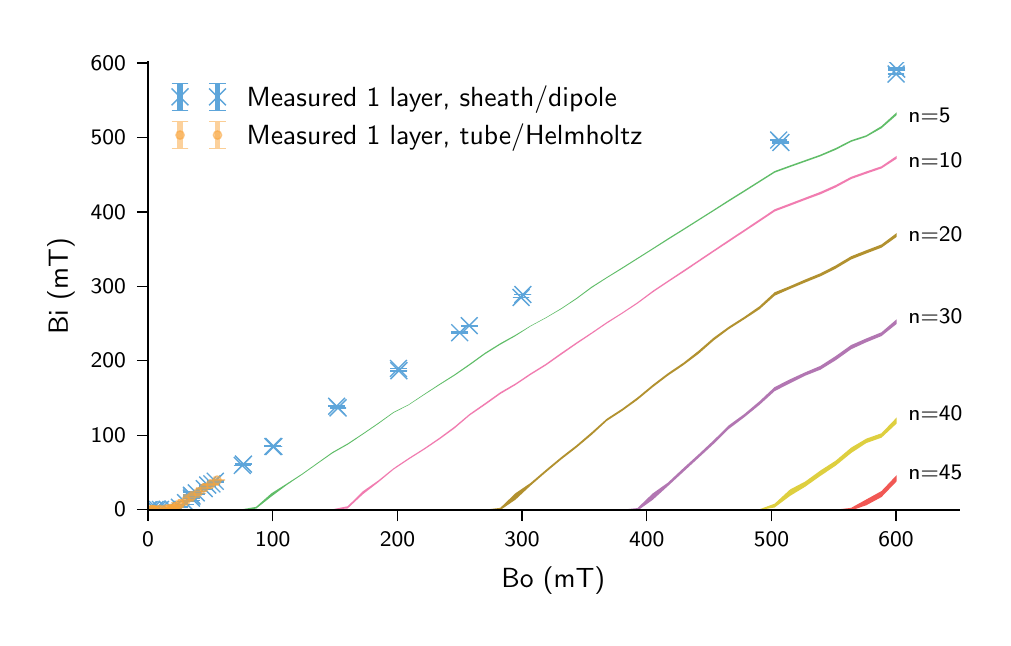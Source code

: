 \begingroup%
\makeatletter%
\begin{pgfpicture}%
\pgfpathrectangle{\pgfpointorigin}{\pgfqpoint{4.774in}{2.95in}}%
\pgfusepath{use as bounding box, clip}%
\begin{pgfscope}%
\pgfsetbuttcap%
\pgfsetmiterjoin%
\definecolor{currentfill}{rgb}{1.0,1.0,1.0}%
\pgfsetfillcolor{currentfill}%
\pgfsetlinewidth{0.0pt}%
\definecolor{currentstroke}{rgb}{1.0,1.0,1.0}%
\pgfsetstrokecolor{currentstroke}%
\pgfsetdash{}{0pt}%
\pgfpathmoveto{\pgfqpoint{0.0in}{0.0in}}%
\pgfpathlineto{\pgfqpoint{4.774in}{0.0in}}%
\pgfpathlineto{\pgfqpoint{4.774in}{2.95in}}%
\pgfpathlineto{\pgfqpoint{0.0in}{2.95in}}%
\pgfpathclose%
\pgfusepath{fill}%
\end{pgfscope}%
\begin{pgfscope}%
\pgfsetbuttcap%
\pgfsetmiterjoin%
\definecolor{currentfill}{rgb}{1.0,1.0,1.0}%
\pgfsetfillcolor{currentfill}%
\pgfsetlinewidth{0.0pt}%
\definecolor{currentstroke}{rgb}{0.0,0.0,0.0}%
\pgfsetstrokecolor{currentstroke}%
\pgfsetstrokeopacity{0.0}%
\pgfsetdash{}{0pt}%
\pgfpathmoveto{\pgfqpoint{0.602in}{0.538in}}%
\pgfpathlineto{\pgfqpoint{4.654in}{0.538in}}%
\pgfpathlineto{\pgfqpoint{4.654in}{2.774in}}%
\pgfpathlineto{\pgfqpoint{0.602in}{2.774in}}%
\pgfpathclose%
\pgfusepath{fill}%
\end{pgfscope}%
\begin{pgfscope}%
\pgfpathrectangle{\pgfqpoint{0.602in}{0.538in}}{\pgfqpoint{4.052in}{2.236in}} %
\pgfusepath{clip}%
\pgfsetbuttcap%
\pgfsetroundjoin%
\definecolor{currentfill}{rgb}{0.376,0.741,0.408}%
\pgfsetfillcolor{currentfill}%
\pgfsetlinewidth{0.0pt}%
\definecolor{currentstroke}{rgb}{0.0,0.0,0.0}%
\pgfsetstrokecolor{currentstroke}%
\pgfsetdash{}{0pt}%
\pgfpathmoveto{\pgfqpoint{0.608in}{0.54in}}%
\pgfpathlineto{\pgfqpoint{0.608in}{0.54in}}%
\pgfpathlineto{\pgfqpoint{0.685in}{0.54in}}%
\pgfpathlineto{\pgfqpoint{0.761in}{0.54in}}%
\pgfpathlineto{\pgfqpoint{0.837in}{0.54in}}%
\pgfpathlineto{\pgfqpoint{0.913in}{0.54in}}%
\pgfpathlineto{\pgfqpoint{0.99in}{0.54in}}%
\pgfpathlineto{\pgfqpoint{1.066in}{0.54in}}%
\pgfpathlineto{\pgfqpoint{1.142in}{0.545in}}%
\pgfpathlineto{\pgfqpoint{1.219in}{0.606in}}%
\pgfpathlineto{\pgfqpoint{1.295in}{0.663in}}%
\pgfpathlineto{\pgfqpoint{1.371in}{0.714in}}%
\pgfpathlineto{\pgfqpoint{1.447in}{0.768in}}%
\pgfpathlineto{\pgfqpoint{1.524in}{0.822in}}%
\pgfpathlineto{\pgfqpoint{1.6in}{0.865in}}%
\pgfpathlineto{\pgfqpoint{1.676in}{0.916in}}%
\pgfpathlineto{\pgfqpoint{1.752in}{0.968in}}%
\pgfpathlineto{\pgfqpoint{1.829in}{1.024in}}%
\pgfpathlineto{\pgfqpoint{1.905in}{1.063in}}%
\pgfpathlineto{\pgfqpoint{1.981in}{1.113in}}%
\pgfpathlineto{\pgfqpoint{2.057in}{1.162in}}%
\pgfpathlineto{\pgfqpoint{2.134in}{1.21in}}%
\pgfpathlineto{\pgfqpoint{2.21in}{1.262in}}%
\pgfpathlineto{\pgfqpoint{2.286in}{1.317in}}%
\pgfpathlineto{\pgfqpoint{2.363in}{1.365in}}%
\pgfpathlineto{\pgfqpoint{2.439in}{1.408in}}%
\pgfpathlineto{\pgfqpoint{2.515in}{1.457in}}%
\pgfpathlineto{\pgfqpoint{2.591in}{1.498in}}%
\pgfpathlineto{\pgfqpoint{2.668in}{1.543in}}%
\pgfpathlineto{\pgfqpoint{2.744in}{1.593in}}%
\pgfpathlineto{\pgfqpoint{2.82in}{1.649in}}%
\pgfpathlineto{\pgfqpoint{2.896in}{1.698in}}%
\pgfpathlineto{\pgfqpoint{2.973in}{1.745in}}%
\pgfpathlineto{\pgfqpoint{3.049in}{1.793in}}%
\pgfpathlineto{\pgfqpoint{3.125in}{1.841in}}%
\pgfpathlineto{\pgfqpoint{3.201in}{1.889in}}%
\pgfpathlineto{\pgfqpoint{3.278in}{1.937in}}%
\pgfpathlineto{\pgfqpoint{3.354in}{1.985in}}%
\pgfpathlineto{\pgfqpoint{3.43in}{2.033in}}%
\pgfpathlineto{\pgfqpoint{3.506in}{2.081in}}%
\pgfpathlineto{\pgfqpoint{3.583in}{2.129in}}%
\pgfpathlineto{\pgfqpoint{3.659in}{2.177in}}%
\pgfpathlineto{\pgfqpoint{3.735in}{2.225in}}%
\pgfpathlineto{\pgfqpoint{3.812in}{2.253in}}%
\pgfpathlineto{\pgfqpoint{3.888in}{2.28in}}%
\pgfpathlineto{\pgfqpoint{3.964in}{2.307in}}%
\pgfpathlineto{\pgfqpoint{4.04in}{2.339in}}%
\pgfpathlineto{\pgfqpoint{4.117in}{2.379in}}%
\pgfpathlineto{\pgfqpoint{4.193in}{2.404in}}%
\pgfpathlineto{\pgfqpoint{4.269in}{2.447in}}%
\pgfpathlineto{\pgfqpoint{4.345in}{2.513in}}%
\pgfpathlineto{\pgfqpoint{4.345in}{2.527in}}%
\pgfpathlineto{\pgfqpoint{4.345in}{2.527in}}%
\pgfpathlineto{\pgfqpoint{4.269in}{2.458in}}%
\pgfpathlineto{\pgfqpoint{4.193in}{2.412in}}%
\pgfpathlineto{\pgfqpoint{4.117in}{2.387in}}%
\pgfpathlineto{\pgfqpoint{4.04in}{2.348in}}%
\pgfpathlineto{\pgfqpoint{3.964in}{2.315in}}%
\pgfpathlineto{\pgfqpoint{3.888in}{2.288in}}%
\pgfpathlineto{\pgfqpoint{3.812in}{2.261in}}%
\pgfpathlineto{\pgfqpoint{3.735in}{2.233in}}%
\pgfpathlineto{\pgfqpoint{3.659in}{2.185in}}%
\pgfpathlineto{\pgfqpoint{3.583in}{2.137in}}%
\pgfpathlineto{\pgfqpoint{3.506in}{2.089in}}%
\pgfpathlineto{\pgfqpoint{3.43in}{2.04in}}%
\pgfpathlineto{\pgfqpoint{3.354in}{1.992in}}%
\pgfpathlineto{\pgfqpoint{3.278in}{1.944in}}%
\pgfpathlineto{\pgfqpoint{3.201in}{1.896in}}%
\pgfpathlineto{\pgfqpoint{3.125in}{1.847in}}%
\pgfpathlineto{\pgfqpoint{3.049in}{1.799in}}%
\pgfpathlineto{\pgfqpoint{2.973in}{1.751in}}%
\pgfpathlineto{\pgfqpoint{2.896in}{1.703in}}%
\pgfpathlineto{\pgfqpoint{2.82in}{1.655in}}%
\pgfpathlineto{\pgfqpoint{2.744in}{1.598in}}%
\pgfpathlineto{\pgfqpoint{2.668in}{1.547in}}%
\pgfpathlineto{\pgfqpoint{2.591in}{1.501in}}%
\pgfpathlineto{\pgfqpoint{2.515in}{1.46in}}%
\pgfpathlineto{\pgfqpoint{2.439in}{1.414in}}%
\pgfpathlineto{\pgfqpoint{2.363in}{1.372in}}%
\pgfpathlineto{\pgfqpoint{2.286in}{1.324in}}%
\pgfpathlineto{\pgfqpoint{2.21in}{1.269in}}%
\pgfpathlineto{\pgfqpoint{2.134in}{1.216in}}%
\pgfpathlineto{\pgfqpoint{2.057in}{1.167in}}%
\pgfpathlineto{\pgfqpoint{1.981in}{1.117in}}%
\pgfpathlineto{\pgfqpoint{1.905in}{1.066in}}%
\pgfpathlineto{\pgfqpoint{1.829in}{1.028in}}%
\pgfpathlineto{\pgfqpoint{1.752in}{0.973in}}%
\pgfpathlineto{\pgfqpoint{1.676in}{0.921in}}%
\pgfpathlineto{\pgfqpoint{1.6in}{0.871in}}%
\pgfpathlineto{\pgfqpoint{1.524in}{0.828in}}%
\pgfpathlineto{\pgfqpoint{1.447in}{0.773in}}%
\pgfpathlineto{\pgfqpoint{1.371in}{0.719in}}%
\pgfpathlineto{\pgfqpoint{1.295in}{0.67in}}%
\pgfpathlineto{\pgfqpoint{1.219in}{0.622in}}%
\pgfpathlineto{\pgfqpoint{1.142in}{0.554in}}%
\pgfpathlineto{\pgfqpoint{1.066in}{0.541in}}%
\pgfpathlineto{\pgfqpoint{0.99in}{0.54in}}%
\pgfpathlineto{\pgfqpoint{0.913in}{0.54in}}%
\pgfpathlineto{\pgfqpoint{0.837in}{0.54in}}%
\pgfpathlineto{\pgfqpoint{0.761in}{0.54in}}%
\pgfpathlineto{\pgfqpoint{0.685in}{0.54in}}%
\pgfpathlineto{\pgfqpoint{0.608in}{0.54in}}%
\pgfpathlineto{\pgfqpoint{0.608in}{0.54in}}%
\pgfusepath{fill}%
\end{pgfscope}%
\begin{pgfscope}%
\pgfpathrectangle{\pgfqpoint{0.602in}{0.538in}}{\pgfqpoint{4.052in}{2.236in}} %
\pgfusepath{clip}%
\pgfsetbuttcap%
\pgfsetroundjoin%
\definecolor{currentfill}{rgb}{0.945,0.486,0.69}%
\pgfsetfillcolor{currentfill}%
\pgfsetlinewidth{0.0pt}%
\definecolor{currentstroke}{rgb}{0.0,0.0,0.0}%
\pgfsetstrokecolor{currentstroke}%
\pgfsetdash{}{0pt}%
\pgfpathmoveto{\pgfqpoint{0.608in}{0.54in}}%
\pgfpathlineto{\pgfqpoint{0.608in}{0.54in}}%
\pgfpathlineto{\pgfqpoint{0.685in}{0.54in}}%
\pgfpathlineto{\pgfqpoint{0.761in}{0.54in}}%
\pgfpathlineto{\pgfqpoint{0.837in}{0.54in}}%
\pgfpathlineto{\pgfqpoint{0.913in}{0.54in}}%
\pgfpathlineto{\pgfqpoint{0.99in}{0.54in}}%
\pgfpathlineto{\pgfqpoint{1.066in}{0.54in}}%
\pgfpathlineto{\pgfqpoint{1.142in}{0.54in}}%
\pgfpathlineto{\pgfqpoint{1.219in}{0.54in}}%
\pgfpathlineto{\pgfqpoint{1.295in}{0.54in}}%
\pgfpathlineto{\pgfqpoint{1.371in}{0.54in}}%
\pgfpathlineto{\pgfqpoint{1.447in}{0.54in}}%
\pgfpathlineto{\pgfqpoint{1.524in}{0.54in}}%
\pgfpathlineto{\pgfqpoint{1.6in}{0.546in}}%
\pgfpathlineto{\pgfqpoint{1.676in}{0.617in}}%
\pgfpathlineto{\pgfqpoint{1.752in}{0.676in}}%
\pgfpathlineto{\pgfqpoint{1.829in}{0.74in}}%
\pgfpathlineto{\pgfqpoint{1.905in}{0.791in}}%
\pgfpathlineto{\pgfqpoint{1.981in}{0.839in}}%
\pgfpathlineto{\pgfqpoint{2.057in}{0.89in}}%
\pgfpathlineto{\pgfqpoint{2.134in}{0.946in}}%
\pgfpathlineto{\pgfqpoint{2.21in}{1.011in}}%
\pgfpathlineto{\pgfqpoint{2.286in}{1.063in}}%
\pgfpathlineto{\pgfqpoint{2.363in}{1.118in}}%
\pgfpathlineto{\pgfqpoint{2.439in}{1.163in}}%
\pgfpathlineto{\pgfqpoint{2.515in}{1.214in}}%
\pgfpathlineto{\pgfqpoint{2.591in}{1.261in}}%
\pgfpathlineto{\pgfqpoint{2.668in}{1.315in}}%
\pgfpathlineto{\pgfqpoint{2.744in}{1.368in}}%
\pgfpathlineto{\pgfqpoint{2.82in}{1.419in}}%
\pgfpathlineto{\pgfqpoint{2.896in}{1.471in}}%
\pgfpathlineto{\pgfqpoint{2.973in}{1.52in}}%
\pgfpathlineto{\pgfqpoint{3.049in}{1.57in}}%
\pgfpathlineto{\pgfqpoint{3.125in}{1.626in}}%
\pgfpathlineto{\pgfqpoint{3.201in}{1.677in}}%
\pgfpathlineto{\pgfqpoint{3.278in}{1.727in}}%
\pgfpathlineto{\pgfqpoint{3.354in}{1.778in}}%
\pgfpathlineto{\pgfqpoint{3.43in}{1.829in}}%
\pgfpathlineto{\pgfqpoint{3.506in}{1.879in}}%
\pgfpathlineto{\pgfqpoint{3.583in}{1.93in}}%
\pgfpathlineto{\pgfqpoint{3.659in}{1.98in}}%
\pgfpathlineto{\pgfqpoint{3.735in}{2.031in}}%
\pgfpathlineto{\pgfqpoint{3.812in}{2.06in}}%
\pgfpathlineto{\pgfqpoint{3.888in}{2.089in}}%
\pgfpathlineto{\pgfqpoint{3.964in}{2.117in}}%
\pgfpathlineto{\pgfqpoint{4.04in}{2.151in}}%
\pgfpathlineto{\pgfqpoint{4.117in}{2.193in}}%
\pgfpathlineto{\pgfqpoint{4.193in}{2.22in}}%
\pgfpathlineto{\pgfqpoint{4.269in}{2.246in}}%
\pgfpathlineto{\pgfqpoint{4.345in}{2.295in}}%
\pgfpathlineto{\pgfqpoint{4.345in}{2.309in}}%
\pgfpathlineto{\pgfqpoint{4.345in}{2.309in}}%
\pgfpathlineto{\pgfqpoint{4.269in}{2.257in}}%
\pgfpathlineto{\pgfqpoint{4.193in}{2.231in}}%
\pgfpathlineto{\pgfqpoint{4.117in}{2.204in}}%
\pgfpathlineto{\pgfqpoint{4.04in}{2.163in}}%
\pgfpathlineto{\pgfqpoint{3.964in}{2.129in}}%
\pgfpathlineto{\pgfqpoint{3.888in}{2.1in}}%
\pgfpathlineto{\pgfqpoint{3.812in}{2.071in}}%
\pgfpathlineto{\pgfqpoint{3.735in}{2.042in}}%
\pgfpathlineto{\pgfqpoint{3.659in}{1.991in}}%
\pgfpathlineto{\pgfqpoint{3.583in}{1.94in}}%
\pgfpathlineto{\pgfqpoint{3.506in}{1.889in}}%
\pgfpathlineto{\pgfqpoint{3.43in}{1.838in}}%
\pgfpathlineto{\pgfqpoint{3.354in}{1.787in}}%
\pgfpathlineto{\pgfqpoint{3.278in}{1.736in}}%
\pgfpathlineto{\pgfqpoint{3.201in}{1.685in}}%
\pgfpathlineto{\pgfqpoint{3.125in}{1.634in}}%
\pgfpathlineto{\pgfqpoint{3.049in}{1.577in}}%
\pgfpathlineto{\pgfqpoint{2.973in}{1.526in}}%
\pgfpathlineto{\pgfqpoint{2.896in}{1.478in}}%
\pgfpathlineto{\pgfqpoint{2.82in}{1.426in}}%
\pgfpathlineto{\pgfqpoint{2.744in}{1.376in}}%
\pgfpathlineto{\pgfqpoint{2.668in}{1.324in}}%
\pgfpathlineto{\pgfqpoint{2.591in}{1.269in}}%
\pgfpathlineto{\pgfqpoint{2.515in}{1.222in}}%
\pgfpathlineto{\pgfqpoint{2.439in}{1.171in}}%
\pgfpathlineto{\pgfqpoint{2.363in}{1.127in}}%
\pgfpathlineto{\pgfqpoint{2.286in}{1.072in}}%
\pgfpathlineto{\pgfqpoint{2.21in}{1.019in}}%
\pgfpathlineto{\pgfqpoint{2.134in}{0.955in}}%
\pgfpathlineto{\pgfqpoint{2.057in}{0.898in}}%
\pgfpathlineto{\pgfqpoint{1.981in}{0.846in}}%
\pgfpathlineto{\pgfqpoint{1.905in}{0.798in}}%
\pgfpathlineto{\pgfqpoint{1.829in}{0.747in}}%
\pgfpathlineto{\pgfqpoint{1.752in}{0.685in}}%
\pgfpathlineto{\pgfqpoint{1.676in}{0.632in}}%
\pgfpathlineto{\pgfqpoint{1.6in}{0.557in}}%
\pgfpathlineto{\pgfqpoint{1.524in}{0.542in}}%
\pgfpathlineto{\pgfqpoint{1.447in}{0.54in}}%
\pgfpathlineto{\pgfqpoint{1.371in}{0.54in}}%
\pgfpathlineto{\pgfqpoint{1.295in}{0.54in}}%
\pgfpathlineto{\pgfqpoint{1.219in}{0.54in}}%
\pgfpathlineto{\pgfqpoint{1.142in}{0.54in}}%
\pgfpathlineto{\pgfqpoint{1.066in}{0.54in}}%
\pgfpathlineto{\pgfqpoint{0.99in}{0.54in}}%
\pgfpathlineto{\pgfqpoint{0.913in}{0.54in}}%
\pgfpathlineto{\pgfqpoint{0.837in}{0.54in}}%
\pgfpathlineto{\pgfqpoint{0.761in}{0.54in}}%
\pgfpathlineto{\pgfqpoint{0.685in}{0.54in}}%
\pgfpathlineto{\pgfqpoint{0.608in}{0.54in}}%
\pgfpathlineto{\pgfqpoint{0.608in}{0.54in}}%
\pgfusepath{fill}%
\end{pgfscope}%
\begin{pgfscope}%
\pgfpathrectangle{\pgfqpoint{0.602in}{0.538in}}{\pgfqpoint{4.052in}{2.236in}} %
\pgfusepath{clip}%
\pgfsetbuttcap%
\pgfsetroundjoin%
\definecolor{currentfill}{rgb}{0.698,0.569,0.184}%
\pgfsetfillcolor{currentfill}%
\pgfsetlinewidth{0.0pt}%
\definecolor{currentstroke}{rgb}{0.0,0.0,0.0}%
\pgfsetstrokecolor{currentstroke}%
\pgfsetdash{}{0pt}%
\pgfpathmoveto{\pgfqpoint{0.608in}{0.54in}}%
\pgfpathlineto{\pgfqpoint{0.608in}{0.54in}}%
\pgfpathlineto{\pgfqpoint{0.685in}{0.54in}}%
\pgfpathlineto{\pgfqpoint{0.761in}{0.54in}}%
\pgfpathlineto{\pgfqpoint{0.837in}{0.54in}}%
\pgfpathlineto{\pgfqpoint{0.913in}{0.54in}}%
\pgfpathlineto{\pgfqpoint{0.99in}{0.54in}}%
\pgfpathlineto{\pgfqpoint{1.066in}{0.54in}}%
\pgfpathlineto{\pgfqpoint{1.142in}{0.54in}}%
\pgfpathlineto{\pgfqpoint{1.219in}{0.54in}}%
\pgfpathlineto{\pgfqpoint{1.295in}{0.54in}}%
\pgfpathlineto{\pgfqpoint{1.371in}{0.54in}}%
\pgfpathlineto{\pgfqpoint{1.447in}{0.54in}}%
\pgfpathlineto{\pgfqpoint{1.524in}{0.54in}}%
\pgfpathlineto{\pgfqpoint{1.6in}{0.54in}}%
\pgfpathlineto{\pgfqpoint{1.676in}{0.54in}}%
\pgfpathlineto{\pgfqpoint{1.752in}{0.54in}}%
\pgfpathlineto{\pgfqpoint{1.829in}{0.54in}}%
\pgfpathlineto{\pgfqpoint{1.905in}{0.54in}}%
\pgfpathlineto{\pgfqpoint{1.981in}{0.54in}}%
\pgfpathlineto{\pgfqpoint{2.057in}{0.54in}}%
\pgfpathlineto{\pgfqpoint{2.134in}{0.54in}}%
\pgfpathlineto{\pgfqpoint{2.21in}{0.54in}}%
\pgfpathlineto{\pgfqpoint{2.286in}{0.54in}}%
\pgfpathlineto{\pgfqpoint{2.363in}{0.538in}}%
\pgfpathlineto{\pgfqpoint{2.439in}{0.59in}}%
\pgfpathlineto{\pgfqpoint{2.515in}{0.661in}}%
\pgfpathlineto{\pgfqpoint{2.591in}{0.727in}}%
\pgfpathlineto{\pgfqpoint{2.668in}{0.791in}}%
\pgfpathlineto{\pgfqpoint{2.744in}{0.85in}}%
\pgfpathlineto{\pgfqpoint{2.82in}{0.914in}}%
\pgfpathlineto{\pgfqpoint{2.896in}{0.984in}}%
\pgfpathlineto{\pgfqpoint{2.973in}{1.034in}}%
\pgfpathlineto{\pgfqpoint{3.049in}{1.089in}}%
\pgfpathlineto{\pgfqpoint{3.125in}{1.152in}}%
\pgfpathlineto{\pgfqpoint{3.201in}{1.21in}}%
\pgfpathlineto{\pgfqpoint{3.278in}{1.262in}}%
\pgfpathlineto{\pgfqpoint{3.354in}{1.319in}}%
\pgfpathlineto{\pgfqpoint{3.43in}{1.386in}}%
\pgfpathlineto{\pgfqpoint{3.506in}{1.443in}}%
\pgfpathlineto{\pgfqpoint{3.583in}{1.492in}}%
\pgfpathlineto{\pgfqpoint{3.659in}{1.542in}}%
\pgfpathlineto{\pgfqpoint{3.735in}{1.61in}}%
\pgfpathlineto{\pgfqpoint{3.812in}{1.644in}}%
\pgfpathlineto{\pgfqpoint{3.888in}{1.676in}}%
\pgfpathlineto{\pgfqpoint{3.964in}{1.707in}}%
\pgfpathlineto{\pgfqpoint{4.04in}{1.745in}}%
\pgfpathlineto{\pgfqpoint{4.117in}{1.791in}}%
\pgfpathlineto{\pgfqpoint{4.193in}{1.821in}}%
\pgfpathlineto{\pgfqpoint{4.269in}{1.85in}}%
\pgfpathlineto{\pgfqpoint{4.345in}{1.904in}}%
\pgfpathlineto{\pgfqpoint{4.345in}{1.923in}}%
\pgfpathlineto{\pgfqpoint{4.345in}{1.923in}}%
\pgfpathlineto{\pgfqpoint{4.269in}{1.866in}}%
\pgfpathlineto{\pgfqpoint{4.193in}{1.837in}}%
\pgfpathlineto{\pgfqpoint{4.117in}{1.807in}}%
\pgfpathlineto{\pgfqpoint{4.04in}{1.761in}}%
\pgfpathlineto{\pgfqpoint{3.964in}{1.722in}}%
\pgfpathlineto{\pgfqpoint{3.888in}{1.691in}}%
\pgfpathlineto{\pgfqpoint{3.812in}{1.658in}}%
\pgfpathlineto{\pgfqpoint{3.735in}{1.627in}}%
\pgfpathlineto{\pgfqpoint{3.659in}{1.557in}}%
\pgfpathlineto{\pgfqpoint{3.583in}{1.504in}}%
\pgfpathlineto{\pgfqpoint{3.506in}{1.455in}}%
\pgfpathlineto{\pgfqpoint{3.43in}{1.4in}}%
\pgfpathlineto{\pgfqpoint{3.354in}{1.334in}}%
\pgfpathlineto{\pgfqpoint{3.278in}{1.274in}}%
\pgfpathlineto{\pgfqpoint{3.201in}{1.222in}}%
\pgfpathlineto{\pgfqpoint{3.125in}{1.164in}}%
\pgfpathlineto{\pgfqpoint{3.049in}{1.101in}}%
\pgfpathlineto{\pgfqpoint{2.973in}{1.045in}}%
\pgfpathlineto{\pgfqpoint{2.896in}{0.995in}}%
\pgfpathlineto{\pgfqpoint{2.82in}{0.927in}}%
\pgfpathlineto{\pgfqpoint{2.744in}{0.862in}}%
\pgfpathlineto{\pgfqpoint{2.668in}{0.803in}}%
\pgfpathlineto{\pgfqpoint{2.591in}{0.739in}}%
\pgfpathlineto{\pgfqpoint{2.515in}{0.674in}}%
\pgfpathlineto{\pgfqpoint{2.439in}{0.622in}}%
\pgfpathlineto{\pgfqpoint{2.363in}{0.549in}}%
\pgfpathlineto{\pgfqpoint{2.286in}{0.54in}}%
\pgfpathlineto{\pgfqpoint{2.21in}{0.54in}}%
\pgfpathlineto{\pgfqpoint{2.134in}{0.54in}}%
\pgfpathlineto{\pgfqpoint{2.057in}{0.54in}}%
\pgfpathlineto{\pgfqpoint{1.981in}{0.54in}}%
\pgfpathlineto{\pgfqpoint{1.905in}{0.54in}}%
\pgfpathlineto{\pgfqpoint{1.829in}{0.54in}}%
\pgfpathlineto{\pgfqpoint{1.752in}{0.54in}}%
\pgfpathlineto{\pgfqpoint{1.676in}{0.54in}}%
\pgfpathlineto{\pgfqpoint{1.6in}{0.54in}}%
\pgfpathlineto{\pgfqpoint{1.524in}{0.54in}}%
\pgfpathlineto{\pgfqpoint{1.447in}{0.54in}}%
\pgfpathlineto{\pgfqpoint{1.371in}{0.54in}}%
\pgfpathlineto{\pgfqpoint{1.295in}{0.54in}}%
\pgfpathlineto{\pgfqpoint{1.219in}{0.54in}}%
\pgfpathlineto{\pgfqpoint{1.142in}{0.54in}}%
\pgfpathlineto{\pgfqpoint{1.066in}{0.54in}}%
\pgfpathlineto{\pgfqpoint{0.99in}{0.54in}}%
\pgfpathlineto{\pgfqpoint{0.913in}{0.54in}}%
\pgfpathlineto{\pgfqpoint{0.837in}{0.54in}}%
\pgfpathlineto{\pgfqpoint{0.761in}{0.54in}}%
\pgfpathlineto{\pgfqpoint{0.685in}{0.54in}}%
\pgfpathlineto{\pgfqpoint{0.608in}{0.54in}}%
\pgfpathlineto{\pgfqpoint{0.608in}{0.54in}}%
\pgfusepath{fill}%
\end{pgfscope}%
\begin{pgfscope}%
\pgfpathrectangle{\pgfqpoint{0.602in}{0.538in}}{\pgfqpoint{4.052in}{2.236in}} %
\pgfusepath{clip}%
\pgfsetbuttcap%
\pgfsetroundjoin%
\definecolor{currentfill}{rgb}{0.698,0.463,0.698}%
\pgfsetfillcolor{currentfill}%
\pgfsetlinewidth{0.0pt}%
\definecolor{currentstroke}{rgb}{0.0,0.0,0.0}%
\pgfsetstrokecolor{currentstroke}%
\pgfsetdash{}{0pt}%
\pgfpathmoveto{\pgfqpoint{0.608in}{0.54in}}%
\pgfpathlineto{\pgfqpoint{0.608in}{0.54in}}%
\pgfpathlineto{\pgfqpoint{0.685in}{0.54in}}%
\pgfpathlineto{\pgfqpoint{0.761in}{0.54in}}%
\pgfpathlineto{\pgfqpoint{0.837in}{0.54in}}%
\pgfpathlineto{\pgfqpoint{0.913in}{0.54in}}%
\pgfpathlineto{\pgfqpoint{0.99in}{0.54in}}%
\pgfpathlineto{\pgfqpoint{1.066in}{0.54in}}%
\pgfpathlineto{\pgfqpoint{1.142in}{0.54in}}%
\pgfpathlineto{\pgfqpoint{1.219in}{0.54in}}%
\pgfpathlineto{\pgfqpoint{1.295in}{0.54in}}%
\pgfpathlineto{\pgfqpoint{1.371in}{0.54in}}%
\pgfpathlineto{\pgfqpoint{1.447in}{0.54in}}%
\pgfpathlineto{\pgfqpoint{1.524in}{0.54in}}%
\pgfpathlineto{\pgfqpoint{1.6in}{0.54in}}%
\pgfpathlineto{\pgfqpoint{1.676in}{0.54in}}%
\pgfpathlineto{\pgfqpoint{1.752in}{0.54in}}%
\pgfpathlineto{\pgfqpoint{1.829in}{0.54in}}%
\pgfpathlineto{\pgfqpoint{1.905in}{0.54in}}%
\pgfpathlineto{\pgfqpoint{1.981in}{0.54in}}%
\pgfpathlineto{\pgfqpoint{2.057in}{0.54in}}%
\pgfpathlineto{\pgfqpoint{2.134in}{0.54in}}%
\pgfpathlineto{\pgfqpoint{2.21in}{0.54in}}%
\pgfpathlineto{\pgfqpoint{2.286in}{0.54in}}%
\pgfpathlineto{\pgfqpoint{2.363in}{0.54in}}%
\pgfpathlineto{\pgfqpoint{2.439in}{0.54in}}%
\pgfpathlineto{\pgfqpoint{2.515in}{0.54in}}%
\pgfpathlineto{\pgfqpoint{2.591in}{0.54in}}%
\pgfpathlineto{\pgfqpoint{2.668in}{0.54in}}%
\pgfpathlineto{\pgfqpoint{2.744in}{0.54in}}%
\pgfpathlineto{\pgfqpoint{2.82in}{0.54in}}%
\pgfpathlineto{\pgfqpoint{2.896in}{0.54in}}%
\pgfpathlineto{\pgfqpoint{2.973in}{0.54in}}%
\pgfpathlineto{\pgfqpoint{3.049in}{0.535in}}%
\pgfpathlineto{\pgfqpoint{3.125in}{0.589in}}%
\pgfpathlineto{\pgfqpoint{3.201in}{0.658in}}%
\pgfpathlineto{\pgfqpoint{3.278in}{0.729in}}%
\pgfpathlineto{\pgfqpoint{3.354in}{0.799in}}%
\pgfpathlineto{\pgfqpoint{3.43in}{0.869in}}%
\pgfpathlineto{\pgfqpoint{3.506in}{0.944in}}%
\pgfpathlineto{\pgfqpoint{3.583in}{1.002in}}%
\pgfpathlineto{\pgfqpoint{3.659in}{1.064in}}%
\pgfpathlineto{\pgfqpoint{3.735in}{1.133in}}%
\pgfpathlineto{\pgfqpoint{3.812in}{1.172in}}%
\pgfpathlineto{\pgfqpoint{3.888in}{1.21in}}%
\pgfpathlineto{\pgfqpoint{3.964in}{1.24in}}%
\pgfpathlineto{\pgfqpoint{4.04in}{1.287in}}%
\pgfpathlineto{\pgfqpoint{4.117in}{1.342in}}%
\pgfpathlineto{\pgfqpoint{4.193in}{1.377in}}%
\pgfpathlineto{\pgfqpoint{4.269in}{1.408in}}%
\pgfpathlineto{\pgfqpoint{4.345in}{1.469in}}%
\pgfpathlineto{\pgfqpoint{4.345in}{1.492in}}%
\pgfpathlineto{\pgfqpoint{4.345in}{1.492in}}%
\pgfpathlineto{\pgfqpoint{4.269in}{1.427in}}%
\pgfpathlineto{\pgfqpoint{4.193in}{1.396in}}%
\pgfpathlineto{\pgfqpoint{4.117in}{1.363in}}%
\pgfpathlineto{\pgfqpoint{4.04in}{1.308in}}%
\pgfpathlineto{\pgfqpoint{3.964in}{1.259in}}%
\pgfpathlineto{\pgfqpoint{3.888in}{1.227in}}%
\pgfpathlineto{\pgfqpoint{3.812in}{1.192in}}%
\pgfpathlineto{\pgfqpoint{3.735in}{1.153in}}%
\pgfpathlineto{\pgfqpoint{3.659in}{1.082in}}%
\pgfpathlineto{\pgfqpoint{3.583in}{1.018in}}%
\pgfpathlineto{\pgfqpoint{3.506in}{0.962in}}%
\pgfpathlineto{\pgfqpoint{3.43in}{0.887in}}%
\pgfpathlineto{\pgfqpoint{3.354in}{0.816in}}%
\pgfpathlineto{\pgfqpoint{3.278in}{0.747in}}%
\pgfpathlineto{\pgfqpoint{3.201in}{0.675in}}%
\pgfpathlineto{\pgfqpoint{3.125in}{0.621in}}%
\pgfpathlineto{\pgfqpoint{3.049in}{0.548in}}%
\pgfpathlineto{\pgfqpoint{2.973in}{0.54in}}%
\pgfpathlineto{\pgfqpoint{2.896in}{0.54in}}%
\pgfpathlineto{\pgfqpoint{2.82in}{0.54in}}%
\pgfpathlineto{\pgfqpoint{2.744in}{0.54in}}%
\pgfpathlineto{\pgfqpoint{2.668in}{0.54in}}%
\pgfpathlineto{\pgfqpoint{2.591in}{0.54in}}%
\pgfpathlineto{\pgfqpoint{2.515in}{0.54in}}%
\pgfpathlineto{\pgfqpoint{2.439in}{0.54in}}%
\pgfpathlineto{\pgfqpoint{2.363in}{0.54in}}%
\pgfpathlineto{\pgfqpoint{2.286in}{0.54in}}%
\pgfpathlineto{\pgfqpoint{2.21in}{0.54in}}%
\pgfpathlineto{\pgfqpoint{2.134in}{0.54in}}%
\pgfpathlineto{\pgfqpoint{2.057in}{0.54in}}%
\pgfpathlineto{\pgfqpoint{1.981in}{0.54in}}%
\pgfpathlineto{\pgfqpoint{1.905in}{0.54in}}%
\pgfpathlineto{\pgfqpoint{1.829in}{0.54in}}%
\pgfpathlineto{\pgfqpoint{1.752in}{0.54in}}%
\pgfpathlineto{\pgfqpoint{1.676in}{0.54in}}%
\pgfpathlineto{\pgfqpoint{1.6in}{0.54in}}%
\pgfpathlineto{\pgfqpoint{1.524in}{0.54in}}%
\pgfpathlineto{\pgfqpoint{1.447in}{0.54in}}%
\pgfpathlineto{\pgfqpoint{1.371in}{0.54in}}%
\pgfpathlineto{\pgfqpoint{1.295in}{0.54in}}%
\pgfpathlineto{\pgfqpoint{1.219in}{0.54in}}%
\pgfpathlineto{\pgfqpoint{1.142in}{0.54in}}%
\pgfpathlineto{\pgfqpoint{1.066in}{0.54in}}%
\pgfpathlineto{\pgfqpoint{0.99in}{0.54in}}%
\pgfpathlineto{\pgfqpoint{0.913in}{0.54in}}%
\pgfpathlineto{\pgfqpoint{0.837in}{0.54in}}%
\pgfpathlineto{\pgfqpoint{0.761in}{0.54in}}%
\pgfpathlineto{\pgfqpoint{0.685in}{0.54in}}%
\pgfpathlineto{\pgfqpoint{0.608in}{0.54in}}%
\pgfpathlineto{\pgfqpoint{0.608in}{0.54in}}%
\pgfusepath{fill}%
\end{pgfscope}%
\begin{pgfscope}%
\pgfpathrectangle{\pgfqpoint{0.602in}{0.538in}}{\pgfqpoint{4.052in}{2.236in}} %
\pgfusepath{clip}%
\pgfsetbuttcap%
\pgfsetroundjoin%
\definecolor{currentfill}{rgb}{0.871,0.812,0.247}%
\pgfsetfillcolor{currentfill}%
\pgfsetlinewidth{0.0pt}%
\definecolor{currentstroke}{rgb}{0.0,0.0,0.0}%
\pgfsetstrokecolor{currentstroke}%
\pgfsetdash{}{0pt}%
\pgfpathmoveto{\pgfqpoint{0.608in}{0.54in}}%
\pgfpathlineto{\pgfqpoint{0.608in}{0.54in}}%
\pgfpathlineto{\pgfqpoint{0.685in}{0.54in}}%
\pgfpathlineto{\pgfqpoint{0.761in}{0.54in}}%
\pgfpathlineto{\pgfqpoint{0.837in}{0.54in}}%
\pgfpathlineto{\pgfqpoint{0.913in}{0.54in}}%
\pgfpathlineto{\pgfqpoint{0.99in}{0.54in}}%
\pgfpathlineto{\pgfqpoint{1.066in}{0.54in}}%
\pgfpathlineto{\pgfqpoint{1.142in}{0.54in}}%
\pgfpathlineto{\pgfqpoint{1.219in}{0.54in}}%
\pgfpathlineto{\pgfqpoint{1.295in}{0.54in}}%
\pgfpathlineto{\pgfqpoint{1.371in}{0.54in}}%
\pgfpathlineto{\pgfqpoint{1.447in}{0.54in}}%
\pgfpathlineto{\pgfqpoint{1.524in}{0.54in}}%
\pgfpathlineto{\pgfqpoint{1.6in}{0.54in}}%
\pgfpathlineto{\pgfqpoint{1.676in}{0.54in}}%
\pgfpathlineto{\pgfqpoint{1.752in}{0.54in}}%
\pgfpathlineto{\pgfqpoint{1.829in}{0.54in}}%
\pgfpathlineto{\pgfqpoint{1.905in}{0.54in}}%
\pgfpathlineto{\pgfqpoint{1.981in}{0.54in}}%
\pgfpathlineto{\pgfqpoint{2.057in}{0.54in}}%
\pgfpathlineto{\pgfqpoint{2.134in}{0.54in}}%
\pgfpathlineto{\pgfqpoint{2.21in}{0.54in}}%
\pgfpathlineto{\pgfqpoint{2.286in}{0.54in}}%
\pgfpathlineto{\pgfqpoint{2.363in}{0.54in}}%
\pgfpathlineto{\pgfqpoint{2.439in}{0.54in}}%
\pgfpathlineto{\pgfqpoint{2.515in}{0.54in}}%
\pgfpathlineto{\pgfqpoint{2.591in}{0.54in}}%
\pgfpathlineto{\pgfqpoint{2.668in}{0.54in}}%
\pgfpathlineto{\pgfqpoint{2.744in}{0.54in}}%
\pgfpathlineto{\pgfqpoint{2.82in}{0.54in}}%
\pgfpathlineto{\pgfqpoint{2.896in}{0.54in}}%
\pgfpathlineto{\pgfqpoint{2.973in}{0.54in}}%
\pgfpathlineto{\pgfqpoint{3.049in}{0.54in}}%
\pgfpathlineto{\pgfqpoint{3.125in}{0.54in}}%
\pgfpathlineto{\pgfqpoint{3.201in}{0.54in}}%
\pgfpathlineto{\pgfqpoint{3.278in}{0.54in}}%
\pgfpathlineto{\pgfqpoint{3.354in}{0.54in}}%
\pgfpathlineto{\pgfqpoint{3.43in}{0.54in}}%
\pgfpathlineto{\pgfqpoint{3.506in}{0.54in}}%
\pgfpathlineto{\pgfqpoint{3.583in}{0.54in}}%
\pgfpathlineto{\pgfqpoint{3.659in}{0.538in}}%
\pgfpathlineto{\pgfqpoint{3.735in}{0.551in}}%
\pgfpathlineto{\pgfqpoint{3.812in}{0.609in}}%
\pgfpathlineto{\pgfqpoint{3.888in}{0.655in}}%
\pgfpathlineto{\pgfqpoint{3.964in}{0.709in}}%
\pgfpathlineto{\pgfqpoint{4.04in}{0.76in}}%
\pgfpathlineto{\pgfqpoint{4.117in}{0.823in}}%
\pgfpathlineto{\pgfqpoint{4.193in}{0.873in}}%
\pgfpathlineto{\pgfqpoint{4.269in}{0.9in}}%
\pgfpathlineto{\pgfqpoint{4.345in}{0.971in}}%
\pgfpathlineto{\pgfqpoint{4.345in}{1.001in}}%
\pgfpathlineto{\pgfqpoint{4.345in}{1.001in}}%
\pgfpathlineto{\pgfqpoint{4.269in}{0.922in}}%
\pgfpathlineto{\pgfqpoint{4.193in}{0.895in}}%
\pgfpathlineto{\pgfqpoint{4.117in}{0.85in}}%
\pgfpathlineto{\pgfqpoint{4.04in}{0.785in}}%
\pgfpathlineto{\pgfqpoint{3.964in}{0.736in}}%
\pgfpathlineto{\pgfqpoint{3.888in}{0.681in}}%
\pgfpathlineto{\pgfqpoint{3.812in}{0.641in}}%
\pgfpathlineto{\pgfqpoint{3.735in}{0.57in}}%
\pgfpathlineto{\pgfqpoint{3.659in}{0.542in}}%
\pgfpathlineto{\pgfqpoint{3.583in}{0.54in}}%
\pgfpathlineto{\pgfqpoint{3.506in}{0.54in}}%
\pgfpathlineto{\pgfqpoint{3.43in}{0.54in}}%
\pgfpathlineto{\pgfqpoint{3.354in}{0.54in}}%
\pgfpathlineto{\pgfqpoint{3.278in}{0.54in}}%
\pgfpathlineto{\pgfqpoint{3.201in}{0.54in}}%
\pgfpathlineto{\pgfqpoint{3.125in}{0.54in}}%
\pgfpathlineto{\pgfqpoint{3.049in}{0.54in}}%
\pgfpathlineto{\pgfqpoint{2.973in}{0.54in}}%
\pgfpathlineto{\pgfqpoint{2.896in}{0.54in}}%
\pgfpathlineto{\pgfqpoint{2.82in}{0.54in}}%
\pgfpathlineto{\pgfqpoint{2.744in}{0.54in}}%
\pgfpathlineto{\pgfqpoint{2.668in}{0.54in}}%
\pgfpathlineto{\pgfqpoint{2.591in}{0.54in}}%
\pgfpathlineto{\pgfqpoint{2.515in}{0.54in}}%
\pgfpathlineto{\pgfqpoint{2.439in}{0.54in}}%
\pgfpathlineto{\pgfqpoint{2.363in}{0.54in}}%
\pgfpathlineto{\pgfqpoint{2.286in}{0.54in}}%
\pgfpathlineto{\pgfqpoint{2.21in}{0.54in}}%
\pgfpathlineto{\pgfqpoint{2.134in}{0.54in}}%
\pgfpathlineto{\pgfqpoint{2.057in}{0.54in}}%
\pgfpathlineto{\pgfqpoint{1.981in}{0.54in}}%
\pgfpathlineto{\pgfqpoint{1.905in}{0.54in}}%
\pgfpathlineto{\pgfqpoint{1.829in}{0.54in}}%
\pgfpathlineto{\pgfqpoint{1.752in}{0.54in}}%
\pgfpathlineto{\pgfqpoint{1.676in}{0.54in}}%
\pgfpathlineto{\pgfqpoint{1.6in}{0.54in}}%
\pgfpathlineto{\pgfqpoint{1.524in}{0.54in}}%
\pgfpathlineto{\pgfqpoint{1.447in}{0.54in}}%
\pgfpathlineto{\pgfqpoint{1.371in}{0.54in}}%
\pgfpathlineto{\pgfqpoint{1.295in}{0.54in}}%
\pgfpathlineto{\pgfqpoint{1.219in}{0.54in}}%
\pgfpathlineto{\pgfqpoint{1.142in}{0.54in}}%
\pgfpathlineto{\pgfqpoint{1.066in}{0.54in}}%
\pgfpathlineto{\pgfqpoint{0.99in}{0.54in}}%
\pgfpathlineto{\pgfqpoint{0.913in}{0.54in}}%
\pgfpathlineto{\pgfqpoint{0.837in}{0.54in}}%
\pgfpathlineto{\pgfqpoint{0.761in}{0.54in}}%
\pgfpathlineto{\pgfqpoint{0.685in}{0.54in}}%
\pgfpathlineto{\pgfqpoint{0.608in}{0.54in}}%
\pgfpathlineto{\pgfqpoint{0.608in}{0.54in}}%
\pgfusepath{fill}%
\end{pgfscope}%
\begin{pgfscope}%
\pgfpathrectangle{\pgfqpoint{0.602in}{0.538in}}{\pgfqpoint{4.052in}{2.236in}} %
\pgfusepath{clip}%
\pgfsetbuttcap%
\pgfsetroundjoin%
\definecolor{currentfill}{rgb}{0.945,0.345,0.329}%
\pgfsetfillcolor{currentfill}%
\pgfsetlinewidth{0.0pt}%
\definecolor{currentstroke}{rgb}{0.0,0.0,0.0}%
\pgfsetstrokecolor{currentstroke}%
\pgfsetdash{}{0pt}%
\pgfpathmoveto{\pgfqpoint{0.608in}{0.54in}}%
\pgfpathlineto{\pgfqpoint{0.608in}{0.54in}}%
\pgfpathlineto{\pgfqpoint{0.685in}{0.54in}}%
\pgfpathlineto{\pgfqpoint{0.761in}{0.54in}}%
\pgfpathlineto{\pgfqpoint{0.837in}{0.54in}}%
\pgfpathlineto{\pgfqpoint{0.913in}{0.54in}}%
\pgfpathlineto{\pgfqpoint{0.99in}{0.54in}}%
\pgfpathlineto{\pgfqpoint{1.066in}{0.54in}}%
\pgfpathlineto{\pgfqpoint{1.142in}{0.54in}}%
\pgfpathlineto{\pgfqpoint{1.219in}{0.54in}}%
\pgfpathlineto{\pgfqpoint{1.295in}{0.54in}}%
\pgfpathlineto{\pgfqpoint{1.371in}{0.54in}}%
\pgfpathlineto{\pgfqpoint{1.447in}{0.54in}}%
\pgfpathlineto{\pgfqpoint{1.524in}{0.54in}}%
\pgfpathlineto{\pgfqpoint{1.6in}{0.54in}}%
\pgfpathlineto{\pgfqpoint{1.676in}{0.54in}}%
\pgfpathlineto{\pgfqpoint{1.752in}{0.54in}}%
\pgfpathlineto{\pgfqpoint{1.829in}{0.54in}}%
\pgfpathlineto{\pgfqpoint{1.905in}{0.54in}}%
\pgfpathlineto{\pgfqpoint{1.981in}{0.54in}}%
\pgfpathlineto{\pgfqpoint{2.057in}{0.54in}}%
\pgfpathlineto{\pgfqpoint{2.134in}{0.54in}}%
\pgfpathlineto{\pgfqpoint{2.21in}{0.54in}}%
\pgfpathlineto{\pgfqpoint{2.286in}{0.54in}}%
\pgfpathlineto{\pgfqpoint{2.363in}{0.54in}}%
\pgfpathlineto{\pgfqpoint{2.439in}{0.54in}}%
\pgfpathlineto{\pgfqpoint{2.515in}{0.54in}}%
\pgfpathlineto{\pgfqpoint{2.591in}{0.54in}}%
\pgfpathlineto{\pgfqpoint{2.668in}{0.54in}}%
\pgfpathlineto{\pgfqpoint{2.744in}{0.54in}}%
\pgfpathlineto{\pgfqpoint{2.82in}{0.54in}}%
\pgfpathlineto{\pgfqpoint{2.896in}{0.54in}}%
\pgfpathlineto{\pgfqpoint{2.973in}{0.54in}}%
\pgfpathlineto{\pgfqpoint{3.049in}{0.54in}}%
\pgfpathlineto{\pgfqpoint{3.125in}{0.54in}}%
\pgfpathlineto{\pgfqpoint{3.201in}{0.54in}}%
\pgfpathlineto{\pgfqpoint{3.278in}{0.54in}}%
\pgfpathlineto{\pgfqpoint{3.354in}{0.54in}}%
\pgfpathlineto{\pgfqpoint{3.43in}{0.54in}}%
\pgfpathlineto{\pgfqpoint{3.506in}{0.54in}}%
\pgfpathlineto{\pgfqpoint{3.583in}{0.54in}}%
\pgfpathlineto{\pgfqpoint{3.659in}{0.54in}}%
\pgfpathlineto{\pgfqpoint{3.735in}{0.54in}}%
\pgfpathlineto{\pgfqpoint{3.812in}{0.54in}}%
\pgfpathlineto{\pgfqpoint{3.888in}{0.54in}}%
\pgfpathlineto{\pgfqpoint{3.964in}{0.54in}}%
\pgfpathlineto{\pgfqpoint{4.04in}{0.54in}}%
\pgfpathlineto{\pgfqpoint{4.117in}{0.536in}}%
\pgfpathlineto{\pgfqpoint{4.193in}{0.562in}}%
\pgfpathlineto{\pgfqpoint{4.269in}{0.603in}}%
\pgfpathlineto{\pgfqpoint{4.345in}{0.682in}}%
\pgfpathlineto{\pgfqpoint{4.345in}{0.713in}}%
\pgfpathlineto{\pgfqpoint{4.345in}{0.713in}}%
\pgfpathlineto{\pgfqpoint{4.269in}{0.633in}}%
\pgfpathlineto{\pgfqpoint{4.193in}{0.591in}}%
\pgfpathlineto{\pgfqpoint{4.117in}{0.549in}}%
\pgfpathlineto{\pgfqpoint{4.04in}{0.54in}}%
\pgfpathlineto{\pgfqpoint{3.964in}{0.54in}}%
\pgfpathlineto{\pgfqpoint{3.888in}{0.54in}}%
\pgfpathlineto{\pgfqpoint{3.812in}{0.54in}}%
\pgfpathlineto{\pgfqpoint{3.735in}{0.54in}}%
\pgfpathlineto{\pgfqpoint{3.659in}{0.54in}}%
\pgfpathlineto{\pgfqpoint{3.583in}{0.54in}}%
\pgfpathlineto{\pgfqpoint{3.506in}{0.54in}}%
\pgfpathlineto{\pgfqpoint{3.43in}{0.54in}}%
\pgfpathlineto{\pgfqpoint{3.354in}{0.54in}}%
\pgfpathlineto{\pgfqpoint{3.278in}{0.54in}}%
\pgfpathlineto{\pgfqpoint{3.201in}{0.54in}}%
\pgfpathlineto{\pgfqpoint{3.125in}{0.54in}}%
\pgfpathlineto{\pgfqpoint{3.049in}{0.54in}}%
\pgfpathlineto{\pgfqpoint{2.973in}{0.54in}}%
\pgfpathlineto{\pgfqpoint{2.896in}{0.54in}}%
\pgfpathlineto{\pgfqpoint{2.82in}{0.54in}}%
\pgfpathlineto{\pgfqpoint{2.744in}{0.54in}}%
\pgfpathlineto{\pgfqpoint{2.668in}{0.54in}}%
\pgfpathlineto{\pgfqpoint{2.591in}{0.54in}}%
\pgfpathlineto{\pgfqpoint{2.515in}{0.54in}}%
\pgfpathlineto{\pgfqpoint{2.439in}{0.54in}}%
\pgfpathlineto{\pgfqpoint{2.363in}{0.54in}}%
\pgfpathlineto{\pgfqpoint{2.286in}{0.54in}}%
\pgfpathlineto{\pgfqpoint{2.21in}{0.54in}}%
\pgfpathlineto{\pgfqpoint{2.134in}{0.54in}}%
\pgfpathlineto{\pgfqpoint{2.057in}{0.54in}}%
\pgfpathlineto{\pgfqpoint{1.981in}{0.54in}}%
\pgfpathlineto{\pgfqpoint{1.905in}{0.54in}}%
\pgfpathlineto{\pgfqpoint{1.829in}{0.54in}}%
\pgfpathlineto{\pgfqpoint{1.752in}{0.54in}}%
\pgfpathlineto{\pgfqpoint{1.676in}{0.54in}}%
\pgfpathlineto{\pgfqpoint{1.6in}{0.54in}}%
\pgfpathlineto{\pgfqpoint{1.524in}{0.54in}}%
\pgfpathlineto{\pgfqpoint{1.447in}{0.54in}}%
\pgfpathlineto{\pgfqpoint{1.371in}{0.54in}}%
\pgfpathlineto{\pgfqpoint{1.295in}{0.54in}}%
\pgfpathlineto{\pgfqpoint{1.219in}{0.54in}}%
\pgfpathlineto{\pgfqpoint{1.142in}{0.54in}}%
\pgfpathlineto{\pgfqpoint{1.066in}{0.54in}}%
\pgfpathlineto{\pgfqpoint{0.99in}{0.54in}}%
\pgfpathlineto{\pgfqpoint{0.913in}{0.54in}}%
\pgfpathlineto{\pgfqpoint{0.837in}{0.54in}}%
\pgfpathlineto{\pgfqpoint{0.761in}{0.54in}}%
\pgfpathlineto{\pgfqpoint{0.685in}{0.54in}}%
\pgfpathlineto{\pgfqpoint{0.608in}{0.54in}}%
\pgfpathlineto{\pgfqpoint{0.608in}{0.54in}}%
\pgfusepath{fill}%
\end{pgfscope}%
\begin{pgfscope}%
\pgfpathrectangle{\pgfqpoint{0.602in}{0.538in}}{\pgfqpoint{4.052in}{2.236in}} %
\pgfusepath{clip}%
\pgfsetbuttcap%
\pgfsetroundjoin%
\pgfsetlinewidth{2.007pt}%
\definecolor{currentstroke}{rgb}{0.365,0.647,0.855}%
\pgfsetstrokecolor{currentstroke}%
\pgfsetdash{}{0pt}%
\pgfpathmoveto{\pgfqpoint{0.602in}{0.54in}}%
\pgfpathlineto{\pgfqpoint{0.602in}{0.54in}}%
\pgfusepath{stroke}%
\end{pgfscope}%
\begin{pgfscope}%
\pgfpathrectangle{\pgfqpoint{0.602in}{0.538in}}{\pgfqpoint{4.052in}{2.236in}} %
\pgfusepath{clip}%
\pgfsetbuttcap%
\pgfsetroundjoin%
\pgfsetlinewidth{2.007pt}%
\definecolor{currentstroke}{rgb}{0.365,0.647,0.855}%
\pgfsetstrokecolor{currentstroke}%
\pgfsetdash{}{0pt}%
\pgfpathmoveto{\pgfqpoint{0.608in}{0.54in}}%
\pgfpathlineto{\pgfqpoint{0.608in}{0.54in}}%
\pgfusepath{stroke}%
\end{pgfscope}%
\begin{pgfscope}%
\pgfpathrectangle{\pgfqpoint{0.602in}{0.538in}}{\pgfqpoint{4.052in}{2.236in}} %
\pgfusepath{clip}%
\pgfsetbuttcap%
\pgfsetroundjoin%
\pgfsetlinewidth{2.007pt}%
\definecolor{currentstroke}{rgb}{0.365,0.647,0.855}%
\pgfsetstrokecolor{currentstroke}%
\pgfsetdash{}{0pt}%
\pgfpathmoveto{\pgfqpoint{0.619in}{0.54in}}%
\pgfpathlineto{\pgfqpoint{0.619in}{0.54in}}%
\pgfusepath{stroke}%
\end{pgfscope}%
\begin{pgfscope}%
\pgfpathrectangle{\pgfqpoint{0.602in}{0.538in}}{\pgfqpoint{4.052in}{2.236in}} %
\pgfusepath{clip}%
\pgfsetbuttcap%
\pgfsetroundjoin%
\pgfsetlinewidth{2.007pt}%
\definecolor{currentstroke}{rgb}{0.365,0.647,0.855}%
\pgfsetstrokecolor{currentstroke}%
\pgfsetdash{}{0pt}%
\pgfpathmoveto{\pgfqpoint{0.637in}{0.541in}}%
\pgfpathlineto{\pgfqpoint{0.637in}{0.541in}}%
\pgfusepath{stroke}%
\end{pgfscope}%
\begin{pgfscope}%
\pgfpathrectangle{\pgfqpoint{0.602in}{0.538in}}{\pgfqpoint{4.052in}{2.236in}} %
\pgfusepath{clip}%
\pgfsetbuttcap%
\pgfsetroundjoin%
\pgfsetlinewidth{2.007pt}%
\definecolor{currentstroke}{rgb}{0.365,0.647,0.855}%
\pgfsetstrokecolor{currentstroke}%
\pgfsetdash{}{0pt}%
\pgfpathmoveto{\pgfqpoint{0.649in}{0.541in}}%
\pgfpathlineto{\pgfqpoint{0.649in}{0.541in}}%
\pgfusepath{stroke}%
\end{pgfscope}%
\begin{pgfscope}%
\pgfpathrectangle{\pgfqpoint{0.602in}{0.538in}}{\pgfqpoint{4.052in}{2.236in}} %
\pgfusepath{clip}%
\pgfsetbuttcap%
\pgfsetroundjoin%
\pgfsetlinewidth{2.007pt}%
\definecolor{currentstroke}{rgb}{0.365,0.647,0.855}%
\pgfsetstrokecolor{currentstroke}%
\pgfsetdash{}{0pt}%
\pgfpathmoveto{\pgfqpoint{0.664in}{0.541in}}%
\pgfpathlineto{\pgfqpoint{0.664in}{0.541in}}%
\pgfusepath{stroke}%
\end{pgfscope}%
\begin{pgfscope}%
\pgfpathrectangle{\pgfqpoint{0.602in}{0.538in}}{\pgfqpoint{4.052in}{2.236in}} %
\pgfusepath{clip}%
\pgfsetbuttcap%
\pgfsetroundjoin%
\pgfsetlinewidth{2.007pt}%
\definecolor{currentstroke}{rgb}{0.365,0.647,0.855}%
\pgfsetstrokecolor{currentstroke}%
\pgfsetdash{}{0pt}%
\pgfpathmoveto{\pgfqpoint{0.697in}{0.541in}}%
\pgfpathlineto{\pgfqpoint{0.697in}{0.542in}}%
\pgfusepath{stroke}%
\end{pgfscope}%
\begin{pgfscope}%
\pgfpathrectangle{\pgfqpoint{0.602in}{0.538in}}{\pgfqpoint{4.052in}{2.236in}} %
\pgfusepath{clip}%
\pgfsetbuttcap%
\pgfsetroundjoin%
\pgfsetlinewidth{2.007pt}%
\definecolor{currentstroke}{rgb}{0.365,0.647,0.855}%
\pgfsetstrokecolor{currentstroke}%
\pgfsetdash{}{0pt}%
\pgfpathmoveto{\pgfqpoint{0.726in}{0.543in}}%
\pgfpathlineto{\pgfqpoint{0.726in}{0.544in}}%
\pgfusepath{stroke}%
\end{pgfscope}%
\begin{pgfscope}%
\pgfpathrectangle{\pgfqpoint{0.602in}{0.538in}}{\pgfqpoint{4.052in}{2.236in}} %
\pgfusepath{clip}%
\pgfsetbuttcap%
\pgfsetroundjoin%
\pgfsetlinewidth{2.007pt}%
\definecolor{currentstroke}{rgb}{0.365,0.647,0.855}%
\pgfsetstrokecolor{currentstroke}%
\pgfsetdash{}{0pt}%
\pgfpathmoveto{\pgfqpoint{0.759in}{0.55in}}%
\pgfpathlineto{\pgfqpoint{0.759in}{0.555in}}%
\pgfusepath{stroke}%
\end{pgfscope}%
\begin{pgfscope}%
\pgfpathrectangle{\pgfqpoint{0.602in}{0.538in}}{\pgfqpoint{4.052in}{2.236in}} %
\pgfusepath{clip}%
\pgfsetbuttcap%
\pgfsetroundjoin%
\pgfsetlinewidth{2.007pt}%
\definecolor{currentstroke}{rgb}{0.365,0.647,0.855}%
\pgfsetstrokecolor{currentstroke}%
\pgfsetdash{}{0pt}%
\pgfpathmoveto{\pgfqpoint{0.789in}{0.567in}}%
\pgfpathlineto{\pgfqpoint{0.789in}{0.582in}}%
\pgfusepath{stroke}%
\end{pgfscope}%
\begin{pgfscope}%
\pgfpathrectangle{\pgfqpoint{0.602in}{0.538in}}{\pgfqpoint{4.052in}{2.236in}} %
\pgfusepath{clip}%
\pgfsetbuttcap%
\pgfsetroundjoin%
\pgfsetlinewidth{2.007pt}%
\definecolor{currentstroke}{rgb}{0.365,0.647,0.855}%
\pgfsetstrokecolor{currentstroke}%
\pgfsetdash{}{0pt}%
\pgfpathmoveto{\pgfqpoint{0.819in}{0.597in}}%
\pgfpathlineto{\pgfqpoint{0.819in}{0.628in}}%
\pgfusepath{stroke}%
\end{pgfscope}%
\begin{pgfscope}%
\pgfpathrectangle{\pgfqpoint{0.602in}{0.538in}}{\pgfqpoint{4.052in}{2.236in}} %
\pgfusepath{clip}%
\pgfsetbuttcap%
\pgfsetroundjoin%
\pgfsetlinewidth{2.007pt}%
\definecolor{currentstroke}{rgb}{0.365,0.647,0.855}%
\pgfsetstrokecolor{currentstroke}%
\pgfsetdash{}{0pt}%
\pgfpathmoveto{\pgfqpoint{0.819in}{0.586in}}%
\pgfpathlineto{\pgfqpoint{0.819in}{0.609in}}%
\pgfusepath{stroke}%
\end{pgfscope}%
\begin{pgfscope}%
\pgfpathrectangle{\pgfqpoint{0.602in}{0.538in}}{\pgfqpoint{4.052in}{2.236in}} %
\pgfusepath{clip}%
\pgfsetbuttcap%
\pgfsetroundjoin%
\pgfsetlinewidth{2.007pt}%
\definecolor{currentstroke}{rgb}{0.365,0.647,0.855}%
\pgfsetstrokecolor{currentstroke}%
\pgfsetdash{}{0pt}%
\pgfpathmoveto{\pgfqpoint{0.821in}{0.6in}}%
\pgfpathlineto{\pgfqpoint{0.821in}{0.615in}}%
\pgfusepath{stroke}%
\end{pgfscope}%
\begin{pgfscope}%
\pgfpathrectangle{\pgfqpoint{0.602in}{0.538in}}{\pgfqpoint{4.052in}{2.236in}} %
\pgfusepath{clip}%
\pgfsetbuttcap%
\pgfsetroundjoin%
\pgfsetlinewidth{2.007pt}%
\definecolor{currentstroke}{rgb}{0.365,0.647,0.855}%
\pgfsetstrokecolor{currentstroke}%
\pgfsetdash{}{0pt}%
\pgfpathmoveto{\pgfqpoint{0.843in}{0.619in}}%
\pgfpathlineto{\pgfqpoint{0.843in}{0.63in}}%
\pgfusepath{stroke}%
\end{pgfscope}%
\begin{pgfscope}%
\pgfpathrectangle{\pgfqpoint{0.602in}{0.538in}}{\pgfqpoint{4.052in}{2.236in}} %
\pgfusepath{clip}%
\pgfsetbuttcap%
\pgfsetroundjoin%
\pgfsetlinewidth{2.007pt}%
\definecolor{currentstroke}{rgb}{0.365,0.647,0.855}%
\pgfsetstrokecolor{currentstroke}%
\pgfsetdash{}{0pt}%
\pgfpathmoveto{\pgfqpoint{0.883in}{0.643in}}%
\pgfpathlineto{\pgfqpoint{0.883in}{0.647in}}%
\pgfusepath{stroke}%
\end{pgfscope}%
\begin{pgfscope}%
\pgfpathrectangle{\pgfqpoint{0.602in}{0.538in}}{\pgfqpoint{4.052in}{2.236in}} %
\pgfusepath{clip}%
\pgfsetbuttcap%
\pgfsetroundjoin%
\pgfsetlinewidth{2.007pt}%
\definecolor{currentstroke}{rgb}{0.365,0.647,0.855}%
\pgfsetstrokecolor{currentstroke}%
\pgfsetdash{}{0pt}%
\pgfpathmoveto{\pgfqpoint{0.9in}{0.659in}}%
\pgfpathlineto{\pgfqpoint{0.9in}{0.667in}}%
\pgfusepath{stroke}%
\end{pgfscope}%
\begin{pgfscope}%
\pgfpathrectangle{\pgfqpoint{0.602in}{0.538in}}{\pgfqpoint{4.052in}{2.236in}} %
\pgfusepath{clip}%
\pgfsetbuttcap%
\pgfsetroundjoin%
\pgfsetlinewidth{2.007pt}%
\definecolor{currentstroke}{rgb}{0.365,0.647,0.855}%
\pgfsetstrokecolor{currentstroke}%
\pgfsetdash{}{0pt}%
\pgfpathmoveto{\pgfqpoint{0.921in}{0.668in}}%
\pgfpathlineto{\pgfqpoint{0.921in}{0.67in}}%
\pgfusepath{stroke}%
\end{pgfscope}%
\begin{pgfscope}%
\pgfpathrectangle{\pgfqpoint{0.602in}{0.538in}}{\pgfqpoint{4.052in}{2.236in}} %
\pgfusepath{clip}%
\pgfsetbuttcap%
\pgfsetroundjoin%
\pgfsetlinewidth{2.007pt}%
\definecolor{currentstroke}{rgb}{0.365,0.647,0.855}%
\pgfsetstrokecolor{currentstroke}%
\pgfsetdash{}{0pt}%
\pgfpathmoveto{\pgfqpoint{0.938in}{0.679in}}%
\pgfpathlineto{\pgfqpoint{0.938in}{0.685in}}%
\pgfusepath{stroke}%
\end{pgfscope}%
\begin{pgfscope}%
\pgfpathrectangle{\pgfqpoint{0.602in}{0.538in}}{\pgfqpoint{4.052in}{2.236in}} %
\pgfusepath{clip}%
\pgfsetbuttcap%
\pgfsetroundjoin%
\pgfsetlinewidth{2.007pt}%
\definecolor{currentstroke}{rgb}{0.365,0.647,0.855}%
\pgfsetstrokecolor{currentstroke}%
\pgfsetdash{}{0pt}%
\pgfpathmoveto{\pgfqpoint{1.073in}{0.76in}}%
\pgfpathlineto{\pgfqpoint{1.073in}{0.761in}}%
\pgfusepath{stroke}%
\end{pgfscope}%
\begin{pgfscope}%
\pgfpathrectangle{\pgfqpoint{0.602in}{0.538in}}{\pgfqpoint{4.052in}{2.236in}} %
\pgfusepath{clip}%
\pgfsetbuttcap%
\pgfsetroundjoin%
\pgfsetlinewidth{2.007pt}%
\definecolor{currentstroke}{rgb}{0.365,0.647,0.855}%
\pgfsetstrokecolor{currentstroke}%
\pgfsetdash{}{0pt}%
\pgfpathmoveto{\pgfqpoint{1.079in}{0.767in}}%
\pgfpathlineto{\pgfqpoint{1.079in}{0.769in}}%
\pgfusepath{stroke}%
\end{pgfscope}%
\begin{pgfscope}%
\pgfpathrectangle{\pgfqpoint{0.602in}{0.538in}}{\pgfqpoint{4.052in}{2.236in}} %
\pgfusepath{clip}%
\pgfsetbuttcap%
\pgfsetroundjoin%
\pgfsetlinewidth{2.007pt}%
\definecolor{currentstroke}{rgb}{0.365,0.647,0.855}%
\pgfsetstrokecolor{currentstroke}%
\pgfsetdash{}{0pt}%
\pgfpathmoveto{\pgfqpoint{1.226in}{0.855in}}%
\pgfpathlineto{\pgfqpoint{1.226in}{0.858in}}%
\pgfusepath{stroke}%
\end{pgfscope}%
\begin{pgfscope}%
\pgfpathrectangle{\pgfqpoint{0.602in}{0.538in}}{\pgfqpoint{4.052in}{2.236in}} %
\pgfusepath{clip}%
\pgfsetbuttcap%
\pgfsetroundjoin%
\pgfsetlinewidth{2.007pt}%
\definecolor{currentstroke}{rgb}{0.365,0.647,0.855}%
\pgfsetstrokecolor{currentstroke}%
\pgfsetdash{}{0pt}%
\pgfpathmoveto{\pgfqpoint{1.231in}{0.856in}}%
\pgfpathlineto{\pgfqpoint{1.231in}{0.857in}}%
\pgfusepath{stroke}%
\end{pgfscope}%
\begin{pgfscope}%
\pgfpathrectangle{\pgfqpoint{0.602in}{0.538in}}{\pgfqpoint{4.052in}{2.236in}} %
\pgfusepath{clip}%
\pgfsetbuttcap%
\pgfsetroundjoin%
\pgfsetlinewidth{2.007pt}%
\definecolor{currentstroke}{rgb}{0.365,0.647,0.855}%
\pgfsetstrokecolor{currentstroke}%
\pgfsetdash{}{0pt}%
\pgfpathmoveto{\pgfqpoint{1.545in}{1.055in}}%
\pgfpathlineto{\pgfqpoint{1.545in}{1.059in}}%
\pgfusepath{stroke}%
\end{pgfscope}%
\begin{pgfscope}%
\pgfpathrectangle{\pgfqpoint{0.602in}{0.538in}}{\pgfqpoint{4.052in}{2.236in}} %
\pgfusepath{clip}%
\pgfsetbuttcap%
\pgfsetroundjoin%
\pgfsetlinewidth{2.007pt}%
\definecolor{currentstroke}{rgb}{0.365,0.647,0.855}%
\pgfsetstrokecolor{currentstroke}%
\pgfsetdash{}{0pt}%
\pgfpathmoveto{\pgfqpoint{1.552in}{1.048in}}%
\pgfpathlineto{\pgfqpoint{1.552in}{1.05in}}%
\pgfusepath{stroke}%
\end{pgfscope}%
\begin{pgfscope}%
\pgfpathrectangle{\pgfqpoint{0.602in}{0.538in}}{\pgfqpoint{4.052in}{2.236in}} %
\pgfusepath{clip}%
\pgfsetbuttcap%
\pgfsetroundjoin%
\pgfsetlinewidth{2.007pt}%
\definecolor{currentstroke}{rgb}{0.365,0.647,0.855}%
\pgfsetstrokecolor{currentstroke}%
\pgfsetdash{}{0pt}%
\pgfpathmoveto{\pgfqpoint{1.854in}{1.245in}}%
\pgfpathlineto{\pgfqpoint{1.854in}{1.247in}}%
\pgfusepath{stroke}%
\end{pgfscope}%
\begin{pgfscope}%
\pgfpathrectangle{\pgfqpoint{0.602in}{0.538in}}{\pgfqpoint{4.052in}{2.236in}} %
\pgfusepath{clip}%
\pgfsetbuttcap%
\pgfsetroundjoin%
\pgfsetlinewidth{2.007pt}%
\definecolor{currentstroke}{rgb}{0.365,0.647,0.855}%
\pgfsetstrokecolor{currentstroke}%
\pgfsetdash{}{0pt}%
\pgfpathmoveto{\pgfqpoint{1.856in}{1.234in}}%
\pgfpathlineto{\pgfqpoint{1.856in}{1.236in}}%
\pgfusepath{stroke}%
\end{pgfscope}%
\begin{pgfscope}%
\pgfpathrectangle{\pgfqpoint{0.602in}{0.538in}}{\pgfqpoint{4.052in}{2.236in}} %
\pgfusepath{clip}%
\pgfsetbuttcap%
\pgfsetroundjoin%
\pgfsetlinewidth{2.007pt}%
\definecolor{currentstroke}{rgb}{0.365,0.647,0.855}%
\pgfsetstrokecolor{currentstroke}%
\pgfsetdash{}{0pt}%
\pgfpathmoveto{\pgfqpoint{2.16in}{1.423in}}%
\pgfpathlineto{\pgfqpoint{2.16in}{1.428in}}%
\pgfusepath{stroke}%
\end{pgfscope}%
\begin{pgfscope}%
\pgfpathrectangle{\pgfqpoint{0.602in}{0.538in}}{\pgfqpoint{4.052in}{2.236in}} %
\pgfusepath{clip}%
\pgfsetbuttcap%
\pgfsetroundjoin%
\pgfsetlinewidth{2.007pt}%
\definecolor{currentstroke}{rgb}{0.365,0.647,0.855}%
\pgfsetstrokecolor{currentstroke}%
\pgfsetdash{}{0pt}%
\pgfpathmoveto{\pgfqpoint{2.208in}{1.459in}}%
\pgfpathlineto{\pgfqpoint{2.208in}{1.461in}}%
\pgfusepath{stroke}%
\end{pgfscope}%
\begin{pgfscope}%
\pgfpathrectangle{\pgfqpoint{0.602in}{0.538in}}{\pgfqpoint{4.052in}{2.236in}} %
\pgfusepath{clip}%
\pgfsetbuttcap%
\pgfsetroundjoin%
\pgfsetlinewidth{2.007pt}%
\definecolor{currentstroke}{rgb}{0.365,0.647,0.855}%
\pgfsetstrokecolor{currentstroke}%
\pgfsetdash{}{0pt}%
\pgfpathmoveto{\pgfqpoint{2.467in}{1.601in}}%
\pgfpathlineto{\pgfqpoint{2.467in}{1.602in}}%
\pgfusepath{stroke}%
\end{pgfscope}%
\begin{pgfscope}%
\pgfpathrectangle{\pgfqpoint{0.602in}{0.538in}}{\pgfqpoint{4.052in}{2.236in}} %
\pgfusepath{clip}%
\pgfsetbuttcap%
\pgfsetroundjoin%
\pgfsetlinewidth{2.007pt}%
\definecolor{currentstroke}{rgb}{0.365,0.647,0.855}%
\pgfsetstrokecolor{currentstroke}%
\pgfsetdash{}{0pt}%
\pgfpathmoveto{\pgfqpoint{2.476in}{1.615in}}%
\pgfpathlineto{\pgfqpoint{2.476in}{1.616in}}%
\pgfusepath{stroke}%
\end{pgfscope}%
\begin{pgfscope}%
\pgfpathrectangle{\pgfqpoint{0.602in}{0.538in}}{\pgfqpoint{4.052in}{2.236in}} %
\pgfusepath{clip}%
\pgfsetbuttcap%
\pgfsetroundjoin%
\pgfsetlinewidth{2.007pt}%
\definecolor{currentstroke}{rgb}{0.365,0.647,0.855}%
\pgfsetstrokecolor{currentstroke}%
\pgfsetdash{}{0pt}%
\pgfpathmoveto{\pgfqpoint{3.755in}{2.386in}}%
\pgfpathlineto{\pgfqpoint{3.755in}{2.39in}}%
\pgfusepath{stroke}%
\end{pgfscope}%
\begin{pgfscope}%
\pgfpathrectangle{\pgfqpoint{0.602in}{0.538in}}{\pgfqpoint{4.052in}{2.236in}} %
\pgfusepath{clip}%
\pgfsetbuttcap%
\pgfsetroundjoin%
\pgfsetlinewidth{2.007pt}%
\definecolor{currentstroke}{rgb}{0.365,0.647,0.855}%
\pgfsetstrokecolor{currentstroke}%
\pgfsetdash{}{0pt}%
\pgfpathmoveto{\pgfqpoint{3.766in}{2.374in}}%
\pgfpathlineto{\pgfqpoint{3.766in}{2.378in}}%
\pgfusepath{stroke}%
\end{pgfscope}%
\begin{pgfscope}%
\pgfpathrectangle{\pgfqpoint{0.602in}{0.538in}}{\pgfqpoint{4.052in}{2.236in}} %
\pgfusepath{clip}%
\pgfsetbuttcap%
\pgfsetroundjoin%
\pgfsetlinewidth{2.007pt}%
\definecolor{currentstroke}{rgb}{0.365,0.647,0.855}%
\pgfsetstrokecolor{currentstroke}%
\pgfsetdash{}{0pt}%
\pgfpathmoveto{\pgfqpoint{4.342in}{2.715in}}%
\pgfpathlineto{\pgfqpoint{4.342in}{2.721in}}%
\pgfusepath{stroke}%
\end{pgfscope}%
\begin{pgfscope}%
\pgfpathrectangle{\pgfqpoint{0.602in}{0.538in}}{\pgfqpoint{4.052in}{2.236in}} %
\pgfusepath{clip}%
\pgfsetbuttcap%
\pgfsetroundjoin%
\pgfsetlinewidth{2.007pt}%
\definecolor{currentstroke}{rgb}{0.365,0.647,0.855}%
\pgfsetstrokecolor{currentstroke}%
\pgfsetdash{}{0pt}%
\pgfpathmoveto{\pgfqpoint{4.345in}{2.738in}}%
\pgfpathlineto{\pgfqpoint{4.345in}{2.748in}}%
\pgfusepath{stroke}%
\end{pgfscope}%
\begin{pgfscope}%
\pgfpathrectangle{\pgfqpoint{0.602in}{0.538in}}{\pgfqpoint{4.052in}{2.236in}} %
\pgfusepath{clip}%
\pgfsetbuttcap%
\pgfsetroundjoin%
\pgfsetlinewidth{2.007pt}%
\definecolor{currentstroke}{rgb}{0.98,0.643,0.227}%
\pgfsetstrokecolor{currentstroke}%
\pgfsetstrokeopacity{0.5}%
\pgfsetdash{}{0pt}%
\pgfpathmoveto{\pgfqpoint{0.615in}{0.54in}}%
\pgfpathlineto{\pgfqpoint{0.615in}{0.54in}}%
\pgfusepath{stroke}%
\end{pgfscope}%
\begin{pgfscope}%
\pgfpathrectangle{\pgfqpoint{0.602in}{0.538in}}{\pgfqpoint{4.052in}{2.236in}} %
\pgfusepath{clip}%
\pgfsetbuttcap%
\pgfsetroundjoin%
\pgfsetlinewidth{2.007pt}%
\definecolor{currentstroke}{rgb}{0.98,0.643,0.227}%
\pgfsetstrokecolor{currentstroke}%
\pgfsetstrokeopacity{0.5}%
\pgfsetdash{}{0pt}%
\pgfpathmoveto{\pgfqpoint{0.621in}{0.54in}}%
\pgfpathlineto{\pgfqpoint{0.621in}{0.54in}}%
\pgfusepath{stroke}%
\end{pgfscope}%
\begin{pgfscope}%
\pgfpathrectangle{\pgfqpoint{0.602in}{0.538in}}{\pgfqpoint{4.052in}{2.236in}} %
\pgfusepath{clip}%
\pgfsetbuttcap%
\pgfsetroundjoin%
\pgfsetlinewidth{2.007pt}%
\definecolor{currentstroke}{rgb}{0.98,0.643,0.227}%
\pgfsetstrokecolor{currentstroke}%
\pgfsetstrokeopacity{0.5}%
\pgfsetdash{}{0pt}%
\pgfpathmoveto{\pgfqpoint{0.628in}{0.54in}}%
\pgfpathlineto{\pgfqpoint{0.628in}{0.54in}}%
\pgfusepath{stroke}%
\end{pgfscope}%
\begin{pgfscope}%
\pgfpathrectangle{\pgfqpoint{0.602in}{0.538in}}{\pgfqpoint{4.052in}{2.236in}} %
\pgfusepath{clip}%
\pgfsetbuttcap%
\pgfsetroundjoin%
\pgfsetlinewidth{2.007pt}%
\definecolor{currentstroke}{rgb}{0.98,0.643,0.227}%
\pgfsetstrokecolor{currentstroke}%
\pgfsetstrokeopacity{0.5}%
\pgfsetdash{}{0pt}%
\pgfpathmoveto{\pgfqpoint{0.634in}{0.54in}}%
\pgfpathlineto{\pgfqpoint{0.634in}{0.54in}}%
\pgfusepath{stroke}%
\end{pgfscope}%
\begin{pgfscope}%
\pgfpathrectangle{\pgfqpoint{0.602in}{0.538in}}{\pgfqpoint{4.052in}{2.236in}} %
\pgfusepath{clip}%
\pgfsetbuttcap%
\pgfsetroundjoin%
\pgfsetlinewidth{2.007pt}%
\definecolor{currentstroke}{rgb}{0.98,0.643,0.227}%
\pgfsetstrokecolor{currentstroke}%
\pgfsetstrokeopacity{0.5}%
\pgfsetdash{}{0pt}%
\pgfpathmoveto{\pgfqpoint{0.653in}{0.54in}}%
\pgfpathlineto{\pgfqpoint{0.653in}{0.54in}}%
\pgfusepath{stroke}%
\end{pgfscope}%
\begin{pgfscope}%
\pgfpathrectangle{\pgfqpoint{0.602in}{0.538in}}{\pgfqpoint{4.052in}{2.236in}} %
\pgfusepath{clip}%
\pgfsetbuttcap%
\pgfsetroundjoin%
\pgfsetlinewidth{2.007pt}%
\definecolor{currentstroke}{rgb}{0.98,0.643,0.227}%
\pgfsetstrokecolor{currentstroke}%
\pgfsetstrokeopacity{0.5}%
\pgfsetdash{}{0pt}%
\pgfpathmoveto{\pgfqpoint{0.665in}{0.541in}}%
\pgfpathlineto{\pgfqpoint{0.665in}{0.541in}}%
\pgfusepath{stroke}%
\end{pgfscope}%
\begin{pgfscope}%
\pgfpathrectangle{\pgfqpoint{0.602in}{0.538in}}{\pgfqpoint{4.052in}{2.236in}} %
\pgfusepath{clip}%
\pgfsetbuttcap%
\pgfsetroundjoin%
\pgfsetlinewidth{2.007pt}%
\definecolor{currentstroke}{rgb}{0.98,0.643,0.227}%
\pgfsetstrokecolor{currentstroke}%
\pgfsetstrokeopacity{0.5}%
\pgfsetdash{}{0pt}%
\pgfpathmoveto{\pgfqpoint{0.691in}{0.542in}}%
\pgfpathlineto{\pgfqpoint{0.691in}{0.543in}}%
\pgfusepath{stroke}%
\end{pgfscope}%
\begin{pgfscope}%
\pgfpathrectangle{\pgfqpoint{0.602in}{0.538in}}{\pgfqpoint{4.052in}{2.236in}} %
\pgfusepath{clip}%
\pgfsetbuttcap%
\pgfsetroundjoin%
\pgfsetlinewidth{2.007pt}%
\definecolor{currentstroke}{rgb}{0.98,0.643,0.227}%
\pgfsetstrokecolor{currentstroke}%
\pgfsetstrokeopacity{0.5}%
\pgfsetdash{}{0pt}%
\pgfpathmoveto{\pgfqpoint{0.704in}{0.543in}}%
\pgfpathlineto{\pgfqpoint{0.704in}{0.545in}}%
\pgfusepath{stroke}%
\end{pgfscope}%
\begin{pgfscope}%
\pgfpathrectangle{\pgfqpoint{0.602in}{0.538in}}{\pgfqpoint{4.052in}{2.236in}} %
\pgfusepath{clip}%
\pgfsetbuttcap%
\pgfsetroundjoin%
\pgfsetlinewidth{2.007pt}%
\definecolor{currentstroke}{rgb}{0.98,0.643,0.227}%
\pgfsetstrokecolor{currentstroke}%
\pgfsetstrokeopacity{0.5}%
\pgfsetdash{}{0pt}%
\pgfpathmoveto{\pgfqpoint{0.716in}{0.544in}}%
\pgfpathlineto{\pgfqpoint{0.716in}{0.547in}}%
\pgfusepath{stroke}%
\end{pgfscope}%
\begin{pgfscope}%
\pgfpathrectangle{\pgfqpoint{0.602in}{0.538in}}{\pgfqpoint{4.052in}{2.236in}} %
\pgfusepath{clip}%
\pgfsetbuttcap%
\pgfsetroundjoin%
\pgfsetlinewidth{2.007pt}%
\definecolor{currentstroke}{rgb}{0.98,0.643,0.227}%
\pgfsetstrokecolor{currentstroke}%
\pgfsetstrokeopacity{0.5}%
\pgfsetdash{}{0pt}%
\pgfpathmoveto{\pgfqpoint{0.729in}{0.547in}}%
\pgfpathlineto{\pgfqpoint{0.729in}{0.55in}}%
\pgfusepath{stroke}%
\end{pgfscope}%
\begin{pgfscope}%
\pgfpathrectangle{\pgfqpoint{0.602in}{0.538in}}{\pgfqpoint{4.052in}{2.236in}} %
\pgfusepath{clip}%
\pgfsetbuttcap%
\pgfsetroundjoin%
\pgfsetlinewidth{2.007pt}%
\definecolor{currentstroke}{rgb}{0.98,0.643,0.227}%
\pgfsetstrokecolor{currentstroke}%
\pgfsetstrokeopacity{0.5}%
\pgfsetdash{}{0pt}%
\pgfpathmoveto{\pgfqpoint{0.742in}{0.553in}}%
\pgfpathlineto{\pgfqpoint{0.742in}{0.562in}}%
\pgfusepath{stroke}%
\end{pgfscope}%
\begin{pgfscope}%
\pgfpathrectangle{\pgfqpoint{0.602in}{0.538in}}{\pgfqpoint{4.052in}{2.236in}} %
\pgfusepath{clip}%
\pgfsetbuttcap%
\pgfsetroundjoin%
\pgfsetlinewidth{2.007pt}%
\definecolor{currentstroke}{rgb}{0.98,0.643,0.227}%
\pgfsetstrokecolor{currentstroke}%
\pgfsetstrokeopacity{0.5}%
\pgfsetdash{}{0pt}%
\pgfpathmoveto{\pgfqpoint{0.76in}{0.564in}}%
\pgfpathlineto{\pgfqpoint{0.76in}{0.575in}}%
\pgfusepath{stroke}%
\end{pgfscope}%
\begin{pgfscope}%
\pgfpathrectangle{\pgfqpoint{0.602in}{0.538in}}{\pgfqpoint{4.052in}{2.236in}} %
\pgfusepath{clip}%
\pgfsetbuttcap%
\pgfsetroundjoin%
\pgfsetlinewidth{2.007pt}%
\definecolor{currentstroke}{rgb}{0.98,0.643,0.227}%
\pgfsetstrokecolor{currentstroke}%
\pgfsetstrokeopacity{0.5}%
\pgfsetdash{}{0pt}%
\pgfpathmoveto{\pgfqpoint{0.792in}{0.584in}}%
\pgfpathlineto{\pgfqpoint{0.792in}{0.59in}}%
\pgfusepath{stroke}%
\end{pgfscope}%
\begin{pgfscope}%
\pgfpathrectangle{\pgfqpoint{0.602in}{0.538in}}{\pgfqpoint{4.052in}{2.236in}} %
\pgfusepath{clip}%
\pgfsetbuttcap%
\pgfsetroundjoin%
\pgfsetlinewidth{2.007pt}%
\definecolor{currentstroke}{rgb}{0.98,0.643,0.227}%
\pgfsetstrokecolor{currentstroke}%
\pgfsetstrokeopacity{0.5}%
\pgfsetdash{}{0pt}%
\pgfpathmoveto{\pgfqpoint{0.82in}{0.602in}}%
\pgfpathlineto{\pgfqpoint{0.82in}{0.613in}}%
\pgfusepath{stroke}%
\end{pgfscope}%
\begin{pgfscope}%
\pgfpathrectangle{\pgfqpoint{0.602in}{0.538in}}{\pgfqpoint{4.052in}{2.236in}} %
\pgfusepath{clip}%
\pgfsetbuttcap%
\pgfsetroundjoin%
\pgfsetlinewidth{2.007pt}%
\definecolor{currentstroke}{rgb}{0.98,0.643,0.227}%
\pgfsetstrokecolor{currentstroke}%
\pgfsetstrokeopacity{0.5}%
\pgfsetdash{}{0pt}%
\pgfpathmoveto{\pgfqpoint{0.852in}{0.622in}}%
\pgfpathlineto{\pgfqpoint{0.852in}{0.63in}}%
\pgfusepath{stroke}%
\end{pgfscope}%
\begin{pgfscope}%
\pgfpathrectangle{\pgfqpoint{0.602in}{0.538in}}{\pgfqpoint{4.052in}{2.236in}} %
\pgfusepath{clip}%
\pgfsetbuttcap%
\pgfsetroundjoin%
\pgfsetlinewidth{2.007pt}%
\definecolor{currentstroke}{rgb}{0.98,0.643,0.227}%
\pgfsetstrokecolor{currentstroke}%
\pgfsetstrokeopacity{0.5}%
\pgfsetdash{}{0pt}%
\pgfpathmoveto{\pgfqpoint{0.882in}{0.645in}}%
\pgfpathlineto{\pgfqpoint{0.882in}{0.652in}}%
\pgfusepath{stroke}%
\end{pgfscope}%
\begin{pgfscope}%
\pgfpathrectangle{\pgfqpoint{0.602in}{0.538in}}{\pgfqpoint{4.052in}{2.236in}} %
\pgfusepath{clip}%
\pgfsetbuttcap%
\pgfsetroundjoin%
\pgfsetlinewidth{2.007pt}%
\definecolor{currentstroke}{rgb}{0.98,0.643,0.227}%
\pgfsetstrokecolor{currentstroke}%
\pgfsetstrokeopacity{0.5}%
\pgfsetdash{}{0pt}%
\pgfpathmoveto{\pgfqpoint{0.914in}{0.663in}}%
\pgfpathlineto{\pgfqpoint{0.914in}{0.668in}}%
\pgfusepath{stroke}%
\end{pgfscope}%
\begin{pgfscope}%
\pgfpathrectangle{\pgfqpoint{0.602in}{0.538in}}{\pgfqpoint{4.052in}{2.236in}} %
\pgfusepath{clip}%
\pgfsetbuttcap%
\pgfsetroundjoin%
\pgfsetlinewidth{2.007pt}%
\definecolor{currentstroke}{rgb}{0.98,0.643,0.227}%
\pgfsetstrokecolor{currentstroke}%
\pgfsetstrokeopacity{0.5}%
\pgfsetdash{}{0pt}%
\pgfpathmoveto{\pgfqpoint{0.947in}{0.686in}}%
\pgfpathlineto{\pgfqpoint{0.947in}{0.691in}}%
\pgfusepath{stroke}%
\end{pgfscope}%
\begin{pgfscope}%
\pgfpathrectangle{\pgfqpoint{0.602in}{0.538in}}{\pgfqpoint{4.052in}{2.236in}} %
\pgfusepath{clip}%
\pgfsetbuttcap%
\pgfsetroundjoin%
\definecolor{currentfill}{rgb}{0.365,0.647,0.855}%
\pgfsetfillcolor{currentfill}%
\pgfsetlinewidth{0.502pt}%
\definecolor{currentstroke}{rgb}{0.365,0.647,0.855}%
\pgfsetstrokecolor{currentstroke}%
\pgfsetdash{}{0pt}%
\pgfsys@defobject{currentmarker}{\pgfqpoint{-0.042in}{-0.0in}}{\pgfqpoint{0.042in}{0.0in}}{%
\pgfpathmoveto{\pgfqpoint{0.042in}{-0.0in}}%
\pgfpathlineto{\pgfqpoint{-0.042in}{0.0in}}%
\pgfusepath{stroke,fill}%
}%
\begin{pgfscope}%
\pgfsys@transformshift{0.602in}{0.54in}%
\pgfsys@useobject{currentmarker}{}%
\end{pgfscope}%
\begin{pgfscope}%
\pgfsys@transformshift{0.608in}{0.54in}%
\pgfsys@useobject{currentmarker}{}%
\end{pgfscope}%
\begin{pgfscope}%
\pgfsys@transformshift{0.619in}{0.54in}%
\pgfsys@useobject{currentmarker}{}%
\end{pgfscope}%
\begin{pgfscope}%
\pgfsys@transformshift{0.637in}{0.541in}%
\pgfsys@useobject{currentmarker}{}%
\end{pgfscope}%
\begin{pgfscope}%
\pgfsys@transformshift{0.649in}{0.541in}%
\pgfsys@useobject{currentmarker}{}%
\end{pgfscope}%
\begin{pgfscope}%
\pgfsys@transformshift{0.664in}{0.541in}%
\pgfsys@useobject{currentmarker}{}%
\end{pgfscope}%
\begin{pgfscope}%
\pgfsys@transformshift{0.697in}{0.541in}%
\pgfsys@useobject{currentmarker}{}%
\end{pgfscope}%
\begin{pgfscope}%
\pgfsys@transformshift{0.726in}{0.543in}%
\pgfsys@useobject{currentmarker}{}%
\end{pgfscope}%
\begin{pgfscope}%
\pgfsys@transformshift{0.759in}{0.55in}%
\pgfsys@useobject{currentmarker}{}%
\end{pgfscope}%
\begin{pgfscope}%
\pgfsys@transformshift{0.789in}{0.567in}%
\pgfsys@useobject{currentmarker}{}%
\end{pgfscope}%
\begin{pgfscope}%
\pgfsys@transformshift{0.819in}{0.597in}%
\pgfsys@useobject{currentmarker}{}%
\end{pgfscope}%
\begin{pgfscope}%
\pgfsys@transformshift{0.819in}{0.586in}%
\pgfsys@useobject{currentmarker}{}%
\end{pgfscope}%
\begin{pgfscope}%
\pgfsys@transformshift{0.821in}{0.6in}%
\pgfsys@useobject{currentmarker}{}%
\end{pgfscope}%
\begin{pgfscope}%
\pgfsys@transformshift{0.843in}{0.619in}%
\pgfsys@useobject{currentmarker}{}%
\end{pgfscope}%
\begin{pgfscope}%
\pgfsys@transformshift{0.883in}{0.643in}%
\pgfsys@useobject{currentmarker}{}%
\end{pgfscope}%
\begin{pgfscope}%
\pgfsys@transformshift{0.9in}{0.659in}%
\pgfsys@useobject{currentmarker}{}%
\end{pgfscope}%
\begin{pgfscope}%
\pgfsys@transformshift{0.921in}{0.668in}%
\pgfsys@useobject{currentmarker}{}%
\end{pgfscope}%
\begin{pgfscope}%
\pgfsys@transformshift{0.938in}{0.679in}%
\pgfsys@useobject{currentmarker}{}%
\end{pgfscope}%
\begin{pgfscope}%
\pgfsys@transformshift{1.073in}{0.76in}%
\pgfsys@useobject{currentmarker}{}%
\end{pgfscope}%
\begin{pgfscope}%
\pgfsys@transformshift{1.079in}{0.767in}%
\pgfsys@useobject{currentmarker}{}%
\end{pgfscope}%
\begin{pgfscope}%
\pgfsys@transformshift{1.226in}{0.855in}%
\pgfsys@useobject{currentmarker}{}%
\end{pgfscope}%
\begin{pgfscope}%
\pgfsys@transformshift{1.231in}{0.856in}%
\pgfsys@useobject{currentmarker}{}%
\end{pgfscope}%
\begin{pgfscope}%
\pgfsys@transformshift{1.545in}{1.055in}%
\pgfsys@useobject{currentmarker}{}%
\end{pgfscope}%
\begin{pgfscope}%
\pgfsys@transformshift{1.552in}{1.048in}%
\pgfsys@useobject{currentmarker}{}%
\end{pgfscope}%
\begin{pgfscope}%
\pgfsys@transformshift{1.854in}{1.245in}%
\pgfsys@useobject{currentmarker}{}%
\end{pgfscope}%
\begin{pgfscope}%
\pgfsys@transformshift{1.856in}{1.234in}%
\pgfsys@useobject{currentmarker}{}%
\end{pgfscope}%
\begin{pgfscope}%
\pgfsys@transformshift{2.16in}{1.423in}%
\pgfsys@useobject{currentmarker}{}%
\end{pgfscope}%
\begin{pgfscope}%
\pgfsys@transformshift{2.208in}{1.459in}%
\pgfsys@useobject{currentmarker}{}%
\end{pgfscope}%
\begin{pgfscope}%
\pgfsys@transformshift{2.467in}{1.601in}%
\pgfsys@useobject{currentmarker}{}%
\end{pgfscope}%
\begin{pgfscope}%
\pgfsys@transformshift{2.476in}{1.615in}%
\pgfsys@useobject{currentmarker}{}%
\end{pgfscope}%
\begin{pgfscope}%
\pgfsys@transformshift{3.755in}{2.386in}%
\pgfsys@useobject{currentmarker}{}%
\end{pgfscope}%
\begin{pgfscope}%
\pgfsys@transformshift{3.766in}{2.374in}%
\pgfsys@useobject{currentmarker}{}%
\end{pgfscope}%
\begin{pgfscope}%
\pgfsys@transformshift{4.342in}{2.715in}%
\pgfsys@useobject{currentmarker}{}%
\end{pgfscope}%
\begin{pgfscope}%
\pgfsys@transformshift{4.345in}{2.738in}%
\pgfsys@useobject{currentmarker}{}%
\end{pgfscope}%
\end{pgfscope}%
\begin{pgfscope}%
\pgfpathrectangle{\pgfqpoint{0.602in}{0.538in}}{\pgfqpoint{4.052in}{2.236in}} %
\pgfusepath{clip}%
\pgfsetbuttcap%
\pgfsetroundjoin%
\definecolor{currentfill}{rgb}{0.365,0.647,0.855}%
\pgfsetfillcolor{currentfill}%
\pgfsetlinewidth{0.502pt}%
\definecolor{currentstroke}{rgb}{0.365,0.647,0.855}%
\pgfsetstrokecolor{currentstroke}%
\pgfsetdash{}{0pt}%
\pgfsys@defobject{currentmarker}{\pgfqpoint{-0.042in}{-0.0in}}{\pgfqpoint{0.042in}{0.0in}}{%
\pgfpathmoveto{\pgfqpoint{0.042in}{-0.0in}}%
\pgfpathlineto{\pgfqpoint{-0.042in}{0.0in}}%
\pgfusepath{stroke,fill}%
}%
\begin{pgfscope}%
\pgfsys@transformshift{0.602in}{0.54in}%
\pgfsys@useobject{currentmarker}{}%
\end{pgfscope}%
\begin{pgfscope}%
\pgfsys@transformshift{0.608in}{0.54in}%
\pgfsys@useobject{currentmarker}{}%
\end{pgfscope}%
\begin{pgfscope}%
\pgfsys@transformshift{0.619in}{0.54in}%
\pgfsys@useobject{currentmarker}{}%
\end{pgfscope}%
\begin{pgfscope}%
\pgfsys@transformshift{0.637in}{0.541in}%
\pgfsys@useobject{currentmarker}{}%
\end{pgfscope}%
\begin{pgfscope}%
\pgfsys@transformshift{0.649in}{0.541in}%
\pgfsys@useobject{currentmarker}{}%
\end{pgfscope}%
\begin{pgfscope}%
\pgfsys@transformshift{0.664in}{0.541in}%
\pgfsys@useobject{currentmarker}{}%
\end{pgfscope}%
\begin{pgfscope}%
\pgfsys@transformshift{0.697in}{0.542in}%
\pgfsys@useobject{currentmarker}{}%
\end{pgfscope}%
\begin{pgfscope}%
\pgfsys@transformshift{0.726in}{0.544in}%
\pgfsys@useobject{currentmarker}{}%
\end{pgfscope}%
\begin{pgfscope}%
\pgfsys@transformshift{0.759in}{0.555in}%
\pgfsys@useobject{currentmarker}{}%
\end{pgfscope}%
\begin{pgfscope}%
\pgfsys@transformshift{0.789in}{0.582in}%
\pgfsys@useobject{currentmarker}{}%
\end{pgfscope}%
\begin{pgfscope}%
\pgfsys@transformshift{0.819in}{0.628in}%
\pgfsys@useobject{currentmarker}{}%
\end{pgfscope}%
\begin{pgfscope}%
\pgfsys@transformshift{0.819in}{0.609in}%
\pgfsys@useobject{currentmarker}{}%
\end{pgfscope}%
\begin{pgfscope}%
\pgfsys@transformshift{0.821in}{0.615in}%
\pgfsys@useobject{currentmarker}{}%
\end{pgfscope}%
\begin{pgfscope}%
\pgfsys@transformshift{0.843in}{0.63in}%
\pgfsys@useobject{currentmarker}{}%
\end{pgfscope}%
\begin{pgfscope}%
\pgfsys@transformshift{0.883in}{0.647in}%
\pgfsys@useobject{currentmarker}{}%
\end{pgfscope}%
\begin{pgfscope}%
\pgfsys@transformshift{0.9in}{0.667in}%
\pgfsys@useobject{currentmarker}{}%
\end{pgfscope}%
\begin{pgfscope}%
\pgfsys@transformshift{0.921in}{0.67in}%
\pgfsys@useobject{currentmarker}{}%
\end{pgfscope}%
\begin{pgfscope}%
\pgfsys@transformshift{0.938in}{0.685in}%
\pgfsys@useobject{currentmarker}{}%
\end{pgfscope}%
\begin{pgfscope}%
\pgfsys@transformshift{1.073in}{0.761in}%
\pgfsys@useobject{currentmarker}{}%
\end{pgfscope}%
\begin{pgfscope}%
\pgfsys@transformshift{1.079in}{0.769in}%
\pgfsys@useobject{currentmarker}{}%
\end{pgfscope}%
\begin{pgfscope}%
\pgfsys@transformshift{1.226in}{0.858in}%
\pgfsys@useobject{currentmarker}{}%
\end{pgfscope}%
\begin{pgfscope}%
\pgfsys@transformshift{1.231in}{0.857in}%
\pgfsys@useobject{currentmarker}{}%
\end{pgfscope}%
\begin{pgfscope}%
\pgfsys@transformshift{1.545in}{1.059in}%
\pgfsys@useobject{currentmarker}{}%
\end{pgfscope}%
\begin{pgfscope}%
\pgfsys@transformshift{1.552in}{1.05in}%
\pgfsys@useobject{currentmarker}{}%
\end{pgfscope}%
\begin{pgfscope}%
\pgfsys@transformshift{1.854in}{1.247in}%
\pgfsys@useobject{currentmarker}{}%
\end{pgfscope}%
\begin{pgfscope}%
\pgfsys@transformshift{1.856in}{1.236in}%
\pgfsys@useobject{currentmarker}{}%
\end{pgfscope}%
\begin{pgfscope}%
\pgfsys@transformshift{2.16in}{1.428in}%
\pgfsys@useobject{currentmarker}{}%
\end{pgfscope}%
\begin{pgfscope}%
\pgfsys@transformshift{2.208in}{1.461in}%
\pgfsys@useobject{currentmarker}{}%
\end{pgfscope}%
\begin{pgfscope}%
\pgfsys@transformshift{2.467in}{1.602in}%
\pgfsys@useobject{currentmarker}{}%
\end{pgfscope}%
\begin{pgfscope}%
\pgfsys@transformshift{2.476in}{1.616in}%
\pgfsys@useobject{currentmarker}{}%
\end{pgfscope}%
\begin{pgfscope}%
\pgfsys@transformshift{3.755in}{2.39in}%
\pgfsys@useobject{currentmarker}{}%
\end{pgfscope}%
\begin{pgfscope}%
\pgfsys@transformshift{3.766in}{2.378in}%
\pgfsys@useobject{currentmarker}{}%
\end{pgfscope}%
\begin{pgfscope}%
\pgfsys@transformshift{4.342in}{2.721in}%
\pgfsys@useobject{currentmarker}{}%
\end{pgfscope}%
\begin{pgfscope}%
\pgfsys@transformshift{4.345in}{2.748in}%
\pgfsys@useobject{currentmarker}{}%
\end{pgfscope}%
\end{pgfscope}%
\begin{pgfscope}%
\pgfpathrectangle{\pgfqpoint{0.602in}{0.538in}}{\pgfqpoint{4.052in}{2.236in}} %
\pgfusepath{clip}%
\pgfsetbuttcap%
\pgfsetroundjoin%
\definecolor{currentfill}{rgb}{0.365,0.647,0.855}%
\pgfsetfillcolor{currentfill}%
\pgfsetlinewidth{0.502pt}%
\definecolor{currentstroke}{rgb}{0.365,0.647,0.855}%
\pgfsetstrokecolor{currentstroke}%
\pgfsetdash{}{0pt}%
\pgfsys@defobject{currentmarker}{\pgfqpoint{-0.042in}{-0.042in}}{\pgfqpoint{0.042in}{0.042in}}{%
\pgfpathmoveto{\pgfqpoint{-0.042in}{-0.042in}}%
\pgfpathlineto{\pgfqpoint{0.042in}{0.042in}}%
\pgfpathmoveto{\pgfqpoint{-0.042in}{0.042in}}%
\pgfpathlineto{\pgfqpoint{0.042in}{-0.042in}}%
\pgfusepath{stroke,fill}%
}%
\begin{pgfscope}%
\pgfsys@transformshift{0.602in}{0.54in}%
\pgfsys@useobject{currentmarker}{}%
\end{pgfscope}%
\begin{pgfscope}%
\pgfsys@transformshift{0.608in}{0.54in}%
\pgfsys@useobject{currentmarker}{}%
\end{pgfscope}%
\begin{pgfscope}%
\pgfsys@transformshift{0.619in}{0.54in}%
\pgfsys@useobject{currentmarker}{}%
\end{pgfscope}%
\begin{pgfscope}%
\pgfsys@transformshift{0.637in}{0.541in}%
\pgfsys@useobject{currentmarker}{}%
\end{pgfscope}%
\begin{pgfscope}%
\pgfsys@transformshift{0.649in}{0.541in}%
\pgfsys@useobject{currentmarker}{}%
\end{pgfscope}%
\begin{pgfscope}%
\pgfsys@transformshift{0.664in}{0.541in}%
\pgfsys@useobject{currentmarker}{}%
\end{pgfscope}%
\begin{pgfscope}%
\pgfsys@transformshift{0.697in}{0.542in}%
\pgfsys@useobject{currentmarker}{}%
\end{pgfscope}%
\begin{pgfscope}%
\pgfsys@transformshift{0.726in}{0.543in}%
\pgfsys@useobject{currentmarker}{}%
\end{pgfscope}%
\begin{pgfscope}%
\pgfsys@transformshift{0.759in}{0.552in}%
\pgfsys@useobject{currentmarker}{}%
\end{pgfscope}%
\begin{pgfscope}%
\pgfsys@transformshift{0.789in}{0.575in}%
\pgfsys@useobject{currentmarker}{}%
\end{pgfscope}%
\begin{pgfscope}%
\pgfsys@transformshift{0.819in}{0.612in}%
\pgfsys@useobject{currentmarker}{}%
\end{pgfscope}%
\begin{pgfscope}%
\pgfsys@transformshift{0.819in}{0.598in}%
\pgfsys@useobject{currentmarker}{}%
\end{pgfscope}%
\begin{pgfscope}%
\pgfsys@transformshift{0.821in}{0.608in}%
\pgfsys@useobject{currentmarker}{}%
\end{pgfscope}%
\begin{pgfscope}%
\pgfsys@transformshift{0.843in}{0.624in}%
\pgfsys@useobject{currentmarker}{}%
\end{pgfscope}%
\begin{pgfscope}%
\pgfsys@transformshift{0.883in}{0.645in}%
\pgfsys@useobject{currentmarker}{}%
\end{pgfscope}%
\begin{pgfscope}%
\pgfsys@transformshift{0.9in}{0.663in}%
\pgfsys@useobject{currentmarker}{}%
\end{pgfscope}%
\begin{pgfscope}%
\pgfsys@transformshift{0.921in}{0.669in}%
\pgfsys@useobject{currentmarker}{}%
\end{pgfscope}%
\begin{pgfscope}%
\pgfsys@transformshift{0.938in}{0.682in}%
\pgfsys@useobject{currentmarker}{}%
\end{pgfscope}%
\begin{pgfscope}%
\pgfsys@transformshift{1.073in}{0.761in}%
\pgfsys@useobject{currentmarker}{}%
\end{pgfscope}%
\begin{pgfscope}%
\pgfsys@transformshift{1.079in}{0.768in}%
\pgfsys@useobject{currentmarker}{}%
\end{pgfscope}%
\begin{pgfscope}%
\pgfsys@transformshift{1.226in}{0.856in}%
\pgfsys@useobject{currentmarker}{}%
\end{pgfscope}%
\begin{pgfscope}%
\pgfsys@transformshift{1.231in}{0.856in}%
\pgfsys@useobject{currentmarker}{}%
\end{pgfscope}%
\begin{pgfscope}%
\pgfsys@transformshift{1.545in}{1.057in}%
\pgfsys@useobject{currentmarker}{}%
\end{pgfscope}%
\begin{pgfscope}%
\pgfsys@transformshift{1.552in}{1.049in}%
\pgfsys@useobject{currentmarker}{}%
\end{pgfscope}%
\begin{pgfscope}%
\pgfsys@transformshift{1.854in}{1.246in}%
\pgfsys@useobject{currentmarker}{}%
\end{pgfscope}%
\begin{pgfscope}%
\pgfsys@transformshift{1.856in}{1.235in}%
\pgfsys@useobject{currentmarker}{}%
\end{pgfscope}%
\begin{pgfscope}%
\pgfsys@transformshift{2.16in}{1.425in}%
\pgfsys@useobject{currentmarker}{}%
\end{pgfscope}%
\begin{pgfscope}%
\pgfsys@transformshift{2.208in}{1.46in}%
\pgfsys@useobject{currentmarker}{}%
\end{pgfscope}%
\begin{pgfscope}%
\pgfsys@transformshift{2.467in}{1.601in}%
\pgfsys@useobject{currentmarker}{}%
\end{pgfscope}%
\begin{pgfscope}%
\pgfsys@transformshift{2.476in}{1.616in}%
\pgfsys@useobject{currentmarker}{}%
\end{pgfscope}%
\begin{pgfscope}%
\pgfsys@transformshift{3.755in}{2.388in}%
\pgfsys@useobject{currentmarker}{}%
\end{pgfscope}%
\begin{pgfscope}%
\pgfsys@transformshift{3.766in}{2.376in}%
\pgfsys@useobject{currentmarker}{}%
\end{pgfscope}%
\begin{pgfscope}%
\pgfsys@transformshift{4.342in}{2.718in}%
\pgfsys@useobject{currentmarker}{}%
\end{pgfscope}%
\begin{pgfscope}%
\pgfsys@transformshift{4.345in}{2.743in}%
\pgfsys@useobject{currentmarker}{}%
\end{pgfscope}%
\end{pgfscope}%
\begin{pgfscope}%
\pgfpathrectangle{\pgfqpoint{0.602in}{0.538in}}{\pgfqpoint{4.052in}{2.236in}} %
\pgfusepath{clip}%
\pgfsetbuttcap%
\pgfsetroundjoin%
\definecolor{currentfill}{rgb}{0.98,0.643,0.227}%
\pgfsetfillcolor{currentfill}%
\pgfsetfillopacity{0.5}%
\pgfsetlinewidth{0.502pt}%
\definecolor{currentstroke}{rgb}{0.98,0.643,0.227}%
\pgfsetstrokecolor{currentstroke}%
\pgfsetstrokeopacity{0.5}%
\pgfsetdash{}{0pt}%
\pgfsys@defobject{currentmarker}{\pgfqpoint{-0.042in}{-0.0in}}{\pgfqpoint{0.042in}{0.0in}}{%
\pgfpathmoveto{\pgfqpoint{0.042in}{-0.0in}}%
\pgfpathlineto{\pgfqpoint{-0.042in}{0.0in}}%
\pgfusepath{stroke,fill}%
}%
\begin{pgfscope}%
\pgfsys@transformshift{0.615in}{0.54in}%
\pgfsys@useobject{currentmarker}{}%
\end{pgfscope}%
\begin{pgfscope}%
\pgfsys@transformshift{0.621in}{0.54in}%
\pgfsys@useobject{currentmarker}{}%
\end{pgfscope}%
\begin{pgfscope}%
\pgfsys@transformshift{0.628in}{0.54in}%
\pgfsys@useobject{currentmarker}{}%
\end{pgfscope}%
\begin{pgfscope}%
\pgfsys@transformshift{0.634in}{0.54in}%
\pgfsys@useobject{currentmarker}{}%
\end{pgfscope}%
\begin{pgfscope}%
\pgfsys@transformshift{0.653in}{0.54in}%
\pgfsys@useobject{currentmarker}{}%
\end{pgfscope}%
\begin{pgfscope}%
\pgfsys@transformshift{0.665in}{0.541in}%
\pgfsys@useobject{currentmarker}{}%
\end{pgfscope}%
\begin{pgfscope}%
\pgfsys@transformshift{0.691in}{0.542in}%
\pgfsys@useobject{currentmarker}{}%
\end{pgfscope}%
\begin{pgfscope}%
\pgfsys@transformshift{0.704in}{0.543in}%
\pgfsys@useobject{currentmarker}{}%
\end{pgfscope}%
\begin{pgfscope}%
\pgfsys@transformshift{0.716in}{0.544in}%
\pgfsys@useobject{currentmarker}{}%
\end{pgfscope}%
\begin{pgfscope}%
\pgfsys@transformshift{0.729in}{0.547in}%
\pgfsys@useobject{currentmarker}{}%
\end{pgfscope}%
\begin{pgfscope}%
\pgfsys@transformshift{0.742in}{0.553in}%
\pgfsys@useobject{currentmarker}{}%
\end{pgfscope}%
\begin{pgfscope}%
\pgfsys@transformshift{0.76in}{0.564in}%
\pgfsys@useobject{currentmarker}{}%
\end{pgfscope}%
\begin{pgfscope}%
\pgfsys@transformshift{0.792in}{0.584in}%
\pgfsys@useobject{currentmarker}{}%
\end{pgfscope}%
\begin{pgfscope}%
\pgfsys@transformshift{0.82in}{0.602in}%
\pgfsys@useobject{currentmarker}{}%
\end{pgfscope}%
\begin{pgfscope}%
\pgfsys@transformshift{0.852in}{0.622in}%
\pgfsys@useobject{currentmarker}{}%
\end{pgfscope}%
\begin{pgfscope}%
\pgfsys@transformshift{0.882in}{0.645in}%
\pgfsys@useobject{currentmarker}{}%
\end{pgfscope}%
\begin{pgfscope}%
\pgfsys@transformshift{0.914in}{0.663in}%
\pgfsys@useobject{currentmarker}{}%
\end{pgfscope}%
\begin{pgfscope}%
\pgfsys@transformshift{0.947in}{0.686in}%
\pgfsys@useobject{currentmarker}{}%
\end{pgfscope}%
\end{pgfscope}%
\begin{pgfscope}%
\pgfpathrectangle{\pgfqpoint{0.602in}{0.538in}}{\pgfqpoint{4.052in}{2.236in}} %
\pgfusepath{clip}%
\pgfsetbuttcap%
\pgfsetroundjoin%
\definecolor{currentfill}{rgb}{0.98,0.643,0.227}%
\pgfsetfillcolor{currentfill}%
\pgfsetfillopacity{0.5}%
\pgfsetlinewidth{0.502pt}%
\definecolor{currentstroke}{rgb}{0.98,0.643,0.227}%
\pgfsetstrokecolor{currentstroke}%
\pgfsetstrokeopacity{0.5}%
\pgfsetdash{}{0pt}%
\pgfsys@defobject{currentmarker}{\pgfqpoint{-0.042in}{-0.0in}}{\pgfqpoint{0.042in}{0.0in}}{%
\pgfpathmoveto{\pgfqpoint{0.042in}{-0.0in}}%
\pgfpathlineto{\pgfqpoint{-0.042in}{0.0in}}%
\pgfusepath{stroke,fill}%
}%
\begin{pgfscope}%
\pgfsys@transformshift{0.615in}{0.54in}%
\pgfsys@useobject{currentmarker}{}%
\end{pgfscope}%
\begin{pgfscope}%
\pgfsys@transformshift{0.621in}{0.54in}%
\pgfsys@useobject{currentmarker}{}%
\end{pgfscope}%
\begin{pgfscope}%
\pgfsys@transformshift{0.628in}{0.54in}%
\pgfsys@useobject{currentmarker}{}%
\end{pgfscope}%
\begin{pgfscope}%
\pgfsys@transformshift{0.634in}{0.54in}%
\pgfsys@useobject{currentmarker}{}%
\end{pgfscope}%
\begin{pgfscope}%
\pgfsys@transformshift{0.653in}{0.54in}%
\pgfsys@useobject{currentmarker}{}%
\end{pgfscope}%
\begin{pgfscope}%
\pgfsys@transformshift{0.665in}{0.541in}%
\pgfsys@useobject{currentmarker}{}%
\end{pgfscope}%
\begin{pgfscope}%
\pgfsys@transformshift{0.691in}{0.543in}%
\pgfsys@useobject{currentmarker}{}%
\end{pgfscope}%
\begin{pgfscope}%
\pgfsys@transformshift{0.704in}{0.545in}%
\pgfsys@useobject{currentmarker}{}%
\end{pgfscope}%
\begin{pgfscope}%
\pgfsys@transformshift{0.716in}{0.547in}%
\pgfsys@useobject{currentmarker}{}%
\end{pgfscope}%
\begin{pgfscope}%
\pgfsys@transformshift{0.729in}{0.55in}%
\pgfsys@useobject{currentmarker}{}%
\end{pgfscope}%
\begin{pgfscope}%
\pgfsys@transformshift{0.742in}{0.562in}%
\pgfsys@useobject{currentmarker}{}%
\end{pgfscope}%
\begin{pgfscope}%
\pgfsys@transformshift{0.76in}{0.575in}%
\pgfsys@useobject{currentmarker}{}%
\end{pgfscope}%
\begin{pgfscope}%
\pgfsys@transformshift{0.792in}{0.59in}%
\pgfsys@useobject{currentmarker}{}%
\end{pgfscope}%
\begin{pgfscope}%
\pgfsys@transformshift{0.82in}{0.613in}%
\pgfsys@useobject{currentmarker}{}%
\end{pgfscope}%
\begin{pgfscope}%
\pgfsys@transformshift{0.852in}{0.63in}%
\pgfsys@useobject{currentmarker}{}%
\end{pgfscope}%
\begin{pgfscope}%
\pgfsys@transformshift{0.882in}{0.652in}%
\pgfsys@useobject{currentmarker}{}%
\end{pgfscope}%
\begin{pgfscope}%
\pgfsys@transformshift{0.914in}{0.668in}%
\pgfsys@useobject{currentmarker}{}%
\end{pgfscope}%
\begin{pgfscope}%
\pgfsys@transformshift{0.947in}{0.691in}%
\pgfsys@useobject{currentmarker}{}%
\end{pgfscope}%
\end{pgfscope}%
\begin{pgfscope}%
\pgfpathrectangle{\pgfqpoint{0.602in}{0.538in}}{\pgfqpoint{4.052in}{2.236in}} %
\pgfusepath{clip}%
\pgfsetbuttcap%
\pgfsetroundjoin%
\definecolor{currentfill}{rgb}{0.98,0.643,0.227}%
\pgfsetfillcolor{currentfill}%
\pgfsetfillopacity{0.5}%
\pgfsetlinewidth{0.502pt}%
\definecolor{currentstroke}{rgb}{0.98,0.643,0.227}%
\pgfsetstrokecolor{currentstroke}%
\pgfsetstrokeopacity{0.5}%
\pgfsetdash{}{0pt}%
\pgfsys@defobject{currentmarker}{\pgfqpoint{-0.021in}{-0.021in}}{\pgfqpoint{0.021in}{0.021in}}{%
\pgfpathmoveto{\pgfqpoint{0.0in}{-0.021in}}%
\pgfpathcurveto{\pgfqpoint{0.006in}{-0.021in}}{\pgfqpoint{0.011in}{-0.019in}}{\pgfqpoint{0.015in}{-0.015in}}%
\pgfpathcurveto{\pgfqpoint{0.019in}{-0.011in}}{\pgfqpoint{0.021in}{-0.006in}}{\pgfqpoint{0.021in}{0.0in}}%
\pgfpathcurveto{\pgfqpoint{0.021in}{0.006in}}{\pgfqpoint{0.019in}{0.011in}}{\pgfqpoint{0.015in}{0.015in}}%
\pgfpathcurveto{\pgfqpoint{0.011in}{0.019in}}{\pgfqpoint{0.006in}{0.021in}}{\pgfqpoint{0.0in}{0.021in}}%
\pgfpathcurveto{\pgfqpoint{-0.006in}{0.021in}}{\pgfqpoint{-0.011in}{0.019in}}{\pgfqpoint{-0.015in}{0.015in}}%
\pgfpathcurveto{\pgfqpoint{-0.019in}{0.011in}}{\pgfqpoint{-0.021in}{0.006in}}{\pgfqpoint{-0.021in}{0.0in}}%
\pgfpathcurveto{\pgfqpoint{-0.021in}{-0.006in}}{\pgfqpoint{-0.019in}{-0.011in}}{\pgfqpoint{-0.015in}{-0.015in}}%
\pgfpathcurveto{\pgfqpoint{-0.011in}{-0.019in}}{\pgfqpoint{-0.006in}{-0.021in}}{\pgfqpoint{0.0in}{-0.021in}}%
\pgfpathclose%
\pgfusepath{stroke,fill}%
}%
\begin{pgfscope}%
\pgfsys@transformshift{0.615in}{0.54in}%
\pgfsys@useobject{currentmarker}{}%
\end{pgfscope}%
\begin{pgfscope}%
\pgfsys@transformshift{0.621in}{0.54in}%
\pgfsys@useobject{currentmarker}{}%
\end{pgfscope}%
\begin{pgfscope}%
\pgfsys@transformshift{0.628in}{0.54in}%
\pgfsys@useobject{currentmarker}{}%
\end{pgfscope}%
\begin{pgfscope}%
\pgfsys@transformshift{0.634in}{0.54in}%
\pgfsys@useobject{currentmarker}{}%
\end{pgfscope}%
\begin{pgfscope}%
\pgfsys@transformshift{0.653in}{0.54in}%
\pgfsys@useobject{currentmarker}{}%
\end{pgfscope}%
\begin{pgfscope}%
\pgfsys@transformshift{0.665in}{0.541in}%
\pgfsys@useobject{currentmarker}{}%
\end{pgfscope}%
\begin{pgfscope}%
\pgfsys@transformshift{0.691in}{0.543in}%
\pgfsys@useobject{currentmarker}{}%
\end{pgfscope}%
\begin{pgfscope}%
\pgfsys@transformshift{0.704in}{0.544in}%
\pgfsys@useobject{currentmarker}{}%
\end{pgfscope}%
\begin{pgfscope}%
\pgfsys@transformshift{0.716in}{0.546in}%
\pgfsys@useobject{currentmarker}{}%
\end{pgfscope}%
\begin{pgfscope}%
\pgfsys@transformshift{0.729in}{0.548in}%
\pgfsys@useobject{currentmarker}{}%
\end{pgfscope}%
\begin{pgfscope}%
\pgfsys@transformshift{0.742in}{0.557in}%
\pgfsys@useobject{currentmarker}{}%
\end{pgfscope}%
\begin{pgfscope}%
\pgfsys@transformshift{0.76in}{0.569in}%
\pgfsys@useobject{currentmarker}{}%
\end{pgfscope}%
\begin{pgfscope}%
\pgfsys@transformshift{0.792in}{0.587in}%
\pgfsys@useobject{currentmarker}{}%
\end{pgfscope}%
\begin{pgfscope}%
\pgfsys@transformshift{0.82in}{0.607in}%
\pgfsys@useobject{currentmarker}{}%
\end{pgfscope}%
\begin{pgfscope}%
\pgfsys@transformshift{0.852in}{0.626in}%
\pgfsys@useobject{currentmarker}{}%
\end{pgfscope}%
\begin{pgfscope}%
\pgfsys@transformshift{0.882in}{0.649in}%
\pgfsys@useobject{currentmarker}{}%
\end{pgfscope}%
\begin{pgfscope}%
\pgfsys@transformshift{0.914in}{0.666in}%
\pgfsys@useobject{currentmarker}{}%
\end{pgfscope}%
\begin{pgfscope}%
\pgfsys@transformshift{0.947in}{0.688in}%
\pgfsys@useobject{currentmarker}{}%
\end{pgfscope}%
\end{pgfscope}%
\begin{pgfscope}%
\pgfsetrectcap%
\pgfsetmiterjoin%
\pgfsetlinewidth{1.004pt}%
\definecolor{currentstroke}{rgb}{0.0,0.0,0.0}%
\pgfsetstrokecolor{currentstroke}%
\pgfsetdash{}{0pt}%
\pgfpathmoveto{\pgfqpoint{0.602in}{0.538in}}%
\pgfpathlineto{\pgfqpoint{0.602in}{2.774in}}%
\pgfusepath{stroke}%
\end{pgfscope}%
\begin{pgfscope}%
\pgfsetrectcap%
\pgfsetmiterjoin%
\pgfsetlinewidth{1.004pt}%
\definecolor{currentstroke}{rgb}{0.0,0.0,0.0}%
\pgfsetstrokecolor{currentstroke}%
\pgfsetdash{}{0pt}%
\pgfpathmoveto{\pgfqpoint{0.602in}{0.538in}}%
\pgfpathlineto{\pgfqpoint{4.654in}{0.538in}}%
\pgfusepath{stroke}%
\end{pgfscope}%
\begin{pgfscope}%
\pgfsetbuttcap%
\pgfsetroundjoin%
\definecolor{currentfill}{rgb}{0.0,0.0,0.0}%
\pgfsetfillcolor{currentfill}%
\pgfsetlinewidth{0.502pt}%
\definecolor{currentstroke}{rgb}{0.0,0.0,0.0}%
\pgfsetstrokecolor{currentstroke}%
\pgfsetdash{}{0pt}%
\pgfsys@defobject{currentmarker}{\pgfqpoint{0.0in}{-0.056in}}{\pgfqpoint{0.0in}{0.0in}}{%
\pgfpathmoveto{\pgfqpoint{0.0in}{0.0in}}%
\pgfpathlineto{\pgfqpoint{0.0in}{-0.056in}}%
\pgfusepath{stroke,fill}%
}%
\begin{pgfscope}%
\pgfsys@transformshift{0.602in}{0.538in}%
\pgfsys@useobject{currentmarker}{}%
\end{pgfscope}%
\end{pgfscope}%
\begin{pgfscope}%
\pgftext[x=0.602in,y=0.427in,,top]{\sffamily\fontsize{8.0}{9.6}\selectfont 0}%
\end{pgfscope}%
\begin{pgfscope}%
\pgfsetbuttcap%
\pgfsetroundjoin%
\definecolor{currentfill}{rgb}{0.0,0.0,0.0}%
\pgfsetfillcolor{currentfill}%
\pgfsetlinewidth{0.502pt}%
\definecolor{currentstroke}{rgb}{0.0,0.0,0.0}%
\pgfsetstrokecolor{currentstroke}%
\pgfsetdash{}{0pt}%
\pgfsys@defobject{currentmarker}{\pgfqpoint{0.0in}{-0.056in}}{\pgfqpoint{0.0in}{0.0in}}{%
\pgfpathmoveto{\pgfqpoint{0.0in}{0.0in}}%
\pgfpathlineto{\pgfqpoint{0.0in}{-0.056in}}%
\pgfusepath{stroke,fill}%
}%
\begin{pgfscope}%
\pgfsys@transformshift{1.225in}{0.538in}%
\pgfsys@useobject{currentmarker}{}%
\end{pgfscope}%
\end{pgfscope}%
\begin{pgfscope}%
\pgftext[x=1.225in,y=0.427in,,top]{\sffamily\fontsize{8.0}{9.6}\selectfont 100}%
\end{pgfscope}%
\begin{pgfscope}%
\pgfsetbuttcap%
\pgfsetroundjoin%
\definecolor{currentfill}{rgb}{0.0,0.0,0.0}%
\pgfsetfillcolor{currentfill}%
\pgfsetlinewidth{0.502pt}%
\definecolor{currentstroke}{rgb}{0.0,0.0,0.0}%
\pgfsetstrokecolor{currentstroke}%
\pgfsetdash{}{0pt}%
\pgfsys@defobject{currentmarker}{\pgfqpoint{0.0in}{-0.056in}}{\pgfqpoint{0.0in}{0.0in}}{%
\pgfpathmoveto{\pgfqpoint{0.0in}{0.0in}}%
\pgfpathlineto{\pgfqpoint{0.0in}{-0.056in}}%
\pgfusepath{stroke,fill}%
}%
\begin{pgfscope}%
\pgfsys@transformshift{1.849in}{0.538in}%
\pgfsys@useobject{currentmarker}{}%
\end{pgfscope}%
\end{pgfscope}%
\begin{pgfscope}%
\pgftext[x=1.849in,y=0.427in,,top]{\sffamily\fontsize{8.0}{9.6}\selectfont 200}%
\end{pgfscope}%
\begin{pgfscope}%
\pgfsetbuttcap%
\pgfsetroundjoin%
\definecolor{currentfill}{rgb}{0.0,0.0,0.0}%
\pgfsetfillcolor{currentfill}%
\pgfsetlinewidth{0.502pt}%
\definecolor{currentstroke}{rgb}{0.0,0.0,0.0}%
\pgfsetstrokecolor{currentstroke}%
\pgfsetdash{}{0pt}%
\pgfsys@defobject{currentmarker}{\pgfqpoint{0.0in}{-0.056in}}{\pgfqpoint{0.0in}{0.0in}}{%
\pgfpathmoveto{\pgfqpoint{0.0in}{0.0in}}%
\pgfpathlineto{\pgfqpoint{0.0in}{-0.056in}}%
\pgfusepath{stroke,fill}%
}%
\begin{pgfscope}%
\pgfsys@transformshift{2.472in}{0.538in}%
\pgfsys@useobject{currentmarker}{}%
\end{pgfscope}%
\end{pgfscope}%
\begin{pgfscope}%
\pgftext[x=2.472in,y=0.427in,,top]{\sffamily\fontsize{8.0}{9.6}\selectfont 300}%
\end{pgfscope}%
\begin{pgfscope}%
\pgfsetbuttcap%
\pgfsetroundjoin%
\definecolor{currentfill}{rgb}{0.0,0.0,0.0}%
\pgfsetfillcolor{currentfill}%
\pgfsetlinewidth{0.502pt}%
\definecolor{currentstroke}{rgb}{0.0,0.0,0.0}%
\pgfsetstrokecolor{currentstroke}%
\pgfsetdash{}{0pt}%
\pgfsys@defobject{currentmarker}{\pgfqpoint{0.0in}{-0.056in}}{\pgfqpoint{0.0in}{0.0in}}{%
\pgfpathmoveto{\pgfqpoint{0.0in}{0.0in}}%
\pgfpathlineto{\pgfqpoint{0.0in}{-0.056in}}%
\pgfusepath{stroke,fill}%
}%
\begin{pgfscope}%
\pgfsys@transformshift{3.095in}{0.538in}%
\pgfsys@useobject{currentmarker}{}%
\end{pgfscope}%
\end{pgfscope}%
\begin{pgfscope}%
\pgftext[x=3.095in,y=0.427in,,top]{\sffamily\fontsize{8.0}{9.6}\selectfont 400}%
\end{pgfscope}%
\begin{pgfscope}%
\pgfsetbuttcap%
\pgfsetroundjoin%
\definecolor{currentfill}{rgb}{0.0,0.0,0.0}%
\pgfsetfillcolor{currentfill}%
\pgfsetlinewidth{0.502pt}%
\definecolor{currentstroke}{rgb}{0.0,0.0,0.0}%
\pgfsetstrokecolor{currentstroke}%
\pgfsetdash{}{0pt}%
\pgfsys@defobject{currentmarker}{\pgfqpoint{0.0in}{-0.056in}}{\pgfqpoint{0.0in}{0.0in}}{%
\pgfpathmoveto{\pgfqpoint{0.0in}{0.0in}}%
\pgfpathlineto{\pgfqpoint{0.0in}{-0.056in}}%
\pgfusepath{stroke,fill}%
}%
\begin{pgfscope}%
\pgfsys@transformshift{3.719in}{0.538in}%
\pgfsys@useobject{currentmarker}{}%
\end{pgfscope}%
\end{pgfscope}%
\begin{pgfscope}%
\pgftext[x=3.719in,y=0.427in,,top]{\sffamily\fontsize{8.0}{9.6}\selectfont 500}%
\end{pgfscope}%
\begin{pgfscope}%
\pgfsetbuttcap%
\pgfsetroundjoin%
\definecolor{currentfill}{rgb}{0.0,0.0,0.0}%
\pgfsetfillcolor{currentfill}%
\pgfsetlinewidth{0.502pt}%
\definecolor{currentstroke}{rgb}{0.0,0.0,0.0}%
\pgfsetstrokecolor{currentstroke}%
\pgfsetdash{}{0pt}%
\pgfsys@defobject{currentmarker}{\pgfqpoint{0.0in}{-0.056in}}{\pgfqpoint{0.0in}{0.0in}}{%
\pgfpathmoveto{\pgfqpoint{0.0in}{0.0in}}%
\pgfpathlineto{\pgfqpoint{0.0in}{-0.056in}}%
\pgfusepath{stroke,fill}%
}%
\begin{pgfscope}%
\pgfsys@transformshift{4.342in}{0.538in}%
\pgfsys@useobject{currentmarker}{}%
\end{pgfscope}%
\end{pgfscope}%
\begin{pgfscope}%
\pgftext[x=4.342in,y=0.427in,,top]{\sffamily\fontsize{8.0}{9.6}\selectfont 600}%
\end{pgfscope}%
\begin{pgfscope}%
\pgftext[x=2.628in,y=0.254in,,top]{\sffamily\fontsize{10.0}{12.0}\selectfont Bo (mT)}%
\end{pgfscope}%
\begin{pgfscope}%
\pgfsetbuttcap%
\pgfsetroundjoin%
\definecolor{currentfill}{rgb}{0.0,0.0,0.0}%
\pgfsetfillcolor{currentfill}%
\pgfsetlinewidth{0.502pt}%
\definecolor{currentstroke}{rgb}{0.0,0.0,0.0}%
\pgfsetstrokecolor{currentstroke}%
\pgfsetdash{}{0pt}%
\pgfsys@defobject{currentmarker}{\pgfqpoint{-0.056in}{0.0in}}{\pgfqpoint{0.0in}{0.0in}}{%
\pgfpathmoveto{\pgfqpoint{0.0in}{0.0in}}%
\pgfpathlineto{\pgfqpoint{-0.056in}{0.0in}}%
\pgfusepath{stroke,fill}%
}%
\begin{pgfscope}%
\pgfsys@transformshift{0.602in}{0.54in}%
\pgfsys@useobject{currentmarker}{}%
\end{pgfscope}%
\end{pgfscope}%
\begin{pgfscope}%
\pgftext[x=0.491in,y=0.54in,right,]{\sffamily\fontsize{8.0}{9.6}\selectfont 0}%
\end{pgfscope}%
\begin{pgfscope}%
\pgfsetbuttcap%
\pgfsetroundjoin%
\definecolor{currentfill}{rgb}{0.0,0.0,0.0}%
\pgfsetfillcolor{currentfill}%
\pgfsetlinewidth{0.502pt}%
\definecolor{currentstroke}{rgb}{0.0,0.0,0.0}%
\pgfsetstrokecolor{currentstroke}%
\pgfsetdash{}{0pt}%
\pgfsys@defobject{currentmarker}{\pgfqpoint{-0.056in}{0.0in}}{\pgfqpoint{0.0in}{0.0in}}{%
\pgfpathmoveto{\pgfqpoint{0.0in}{0.0in}}%
\pgfpathlineto{\pgfqpoint{-0.056in}{0.0in}}%
\pgfusepath{stroke,fill}%
}%
\begin{pgfscope}%
\pgfsys@transformshift{0.602in}{0.912in}%
\pgfsys@useobject{currentmarker}{}%
\end{pgfscope}%
\end{pgfscope}%
\begin{pgfscope}%
\pgftext[x=0.491in,y=0.912in,right,]{\sffamily\fontsize{8.0}{9.6}\selectfont 100}%
\end{pgfscope}%
\begin{pgfscope}%
\pgfsetbuttcap%
\pgfsetroundjoin%
\definecolor{currentfill}{rgb}{0.0,0.0,0.0}%
\pgfsetfillcolor{currentfill}%
\pgfsetlinewidth{0.502pt}%
\definecolor{currentstroke}{rgb}{0.0,0.0,0.0}%
\pgfsetstrokecolor{currentstroke}%
\pgfsetdash{}{0pt}%
\pgfsys@defobject{currentmarker}{\pgfqpoint{-0.056in}{0.0in}}{\pgfqpoint{0.0in}{0.0in}}{%
\pgfpathmoveto{\pgfqpoint{0.0in}{0.0in}}%
\pgfpathlineto{\pgfqpoint{-0.056in}{0.0in}}%
\pgfusepath{stroke,fill}%
}%
\begin{pgfscope}%
\pgfsys@transformshift{0.602in}{1.285in}%
\pgfsys@useobject{currentmarker}{}%
\end{pgfscope}%
\end{pgfscope}%
\begin{pgfscope}%
\pgftext[x=0.491in,y=1.285in,right,]{\sffamily\fontsize{8.0}{9.6}\selectfont 200}%
\end{pgfscope}%
\begin{pgfscope}%
\pgfsetbuttcap%
\pgfsetroundjoin%
\definecolor{currentfill}{rgb}{0.0,0.0,0.0}%
\pgfsetfillcolor{currentfill}%
\pgfsetlinewidth{0.502pt}%
\definecolor{currentstroke}{rgb}{0.0,0.0,0.0}%
\pgfsetstrokecolor{currentstroke}%
\pgfsetdash{}{0pt}%
\pgfsys@defobject{currentmarker}{\pgfqpoint{-0.056in}{0.0in}}{\pgfqpoint{0.0in}{0.0in}}{%
\pgfpathmoveto{\pgfqpoint{0.0in}{0.0in}}%
\pgfpathlineto{\pgfqpoint{-0.056in}{0.0in}}%
\pgfusepath{stroke,fill}%
}%
\begin{pgfscope}%
\pgfsys@transformshift{0.602in}{1.657in}%
\pgfsys@useobject{currentmarker}{}%
\end{pgfscope}%
\end{pgfscope}%
\begin{pgfscope}%
\pgftext[x=0.491in,y=1.657in,right,]{\sffamily\fontsize{8.0}{9.6}\selectfont 300}%
\end{pgfscope}%
\begin{pgfscope}%
\pgfsetbuttcap%
\pgfsetroundjoin%
\definecolor{currentfill}{rgb}{0.0,0.0,0.0}%
\pgfsetfillcolor{currentfill}%
\pgfsetlinewidth{0.502pt}%
\definecolor{currentstroke}{rgb}{0.0,0.0,0.0}%
\pgfsetstrokecolor{currentstroke}%
\pgfsetdash{}{0pt}%
\pgfsys@defobject{currentmarker}{\pgfqpoint{-0.056in}{0.0in}}{\pgfqpoint{0.0in}{0.0in}}{%
\pgfpathmoveto{\pgfqpoint{0.0in}{0.0in}}%
\pgfpathlineto{\pgfqpoint{-0.056in}{0.0in}}%
\pgfusepath{stroke,fill}%
}%
\begin{pgfscope}%
\pgfsys@transformshift{0.602in}{2.029in}%
\pgfsys@useobject{currentmarker}{}%
\end{pgfscope}%
\end{pgfscope}%
\begin{pgfscope}%
\pgftext[x=0.491in,y=2.029in,right,]{\sffamily\fontsize{8.0}{9.6}\selectfont 400}%
\end{pgfscope}%
\begin{pgfscope}%
\pgfsetbuttcap%
\pgfsetroundjoin%
\definecolor{currentfill}{rgb}{0.0,0.0,0.0}%
\pgfsetfillcolor{currentfill}%
\pgfsetlinewidth{0.502pt}%
\definecolor{currentstroke}{rgb}{0.0,0.0,0.0}%
\pgfsetstrokecolor{currentstroke}%
\pgfsetdash{}{0pt}%
\pgfsys@defobject{currentmarker}{\pgfqpoint{-0.056in}{0.0in}}{\pgfqpoint{0.0in}{0.0in}}{%
\pgfpathmoveto{\pgfqpoint{0.0in}{0.0in}}%
\pgfpathlineto{\pgfqpoint{-0.056in}{0.0in}}%
\pgfusepath{stroke,fill}%
}%
\begin{pgfscope}%
\pgfsys@transformshift{0.602in}{2.402in}%
\pgfsys@useobject{currentmarker}{}%
\end{pgfscope}%
\end{pgfscope}%
\begin{pgfscope}%
\pgftext[x=0.491in,y=2.402in,right,]{\sffamily\fontsize{8.0}{9.6}\selectfont 500}%
\end{pgfscope}%
\begin{pgfscope}%
\pgfsetbuttcap%
\pgfsetroundjoin%
\definecolor{currentfill}{rgb}{0.0,0.0,0.0}%
\pgfsetfillcolor{currentfill}%
\pgfsetlinewidth{0.502pt}%
\definecolor{currentstroke}{rgb}{0.0,0.0,0.0}%
\pgfsetstrokecolor{currentstroke}%
\pgfsetdash{}{0pt}%
\pgfsys@defobject{currentmarker}{\pgfqpoint{-0.056in}{0.0in}}{\pgfqpoint{0.0in}{0.0in}}{%
\pgfpathmoveto{\pgfqpoint{0.0in}{0.0in}}%
\pgfpathlineto{\pgfqpoint{-0.056in}{0.0in}}%
\pgfusepath{stroke,fill}%
}%
\begin{pgfscope}%
\pgfsys@transformshift{0.602in}{2.774in}%
\pgfsys@useobject{currentmarker}{}%
\end{pgfscope}%
\end{pgfscope}%
\begin{pgfscope}%
\pgftext[x=0.491in,y=2.774in,right,]{\sffamily\fontsize{8.0}{9.6}\selectfont 600}%
\end{pgfscope}%
\begin{pgfscope}%
\pgftext[x=0.236in,y=1.656in,,bottom,rotate=90.0]{\sffamily\fontsize{10.0}{12.0}\selectfont Bi (mT)}%
\end{pgfscope}%
\begin{pgfscope}%
\pgftext[x=4.404in,y=2.476in,left,base]{\sffamily\fontsize{8.0}{9.6}\selectfont n=5}%
\end{pgfscope}%
\begin{pgfscope}%
\pgftext[x=4.404in,y=2.253in,left,base]{\sffamily\fontsize{8.0}{9.6}\selectfont n=10}%
\end{pgfscope}%
\begin{pgfscope}%
\pgftext[x=4.404in,y=1.88in,left,base]{\sffamily\fontsize{8.0}{9.6}\selectfont n=20}%
\end{pgfscope}%
\begin{pgfscope}%
\pgftext[x=4.404in,y=1.471in,left,base]{\sffamily\fontsize{8.0}{9.6}\selectfont n=30}%
\end{pgfscope}%
\begin{pgfscope}%
\pgftext[x=4.404in,y=0.987in,left,base]{\sffamily\fontsize{8.0}{9.6}\selectfont n=40}%
\end{pgfscope}%
\begin{pgfscope}%
\pgftext[x=4.404in,y=0.689in,left,base]{\sffamily\fontsize{8.0}{9.6}\selectfont n=45}%
\end{pgfscope}%
\begin{pgfscope}%
\pgfsetbuttcap%
\pgfsetroundjoin%
\pgfsetlinewidth{2.007pt}%
\definecolor{currentstroke}{rgb}{0.365,0.647,0.855}%
\pgfsetstrokecolor{currentstroke}%
\pgfsetdash{}{0pt}%
\pgfpathmoveto{\pgfqpoint{0.762in}{2.537in}}%
\pgfpathlineto{\pgfqpoint{0.762in}{2.671in}}%
\pgfusepath{stroke}%
\end{pgfscope}%
\begin{pgfscope}%
\pgfsetbuttcap%
\pgfsetroundjoin%
\pgfsetlinewidth{2.007pt}%
\definecolor{currentstroke}{rgb}{0.365,0.647,0.855}%
\pgfsetstrokecolor{currentstroke}%
\pgfsetdash{}{0pt}%
\pgfpathmoveto{\pgfqpoint{0.949in}{2.537in}}%
\pgfpathlineto{\pgfqpoint{0.949in}{2.671in}}%
\pgfusepath{stroke}%
\end{pgfscope}%
\begin{pgfscope}%
\pgfsetbuttcap%
\pgfsetroundjoin%
\definecolor{currentfill}{rgb}{0.365,0.647,0.855}%
\pgfsetfillcolor{currentfill}%
\pgfsetlinewidth{0.502pt}%
\definecolor{currentstroke}{rgb}{0.365,0.647,0.855}%
\pgfsetstrokecolor{currentstroke}%
\pgfsetdash{}{0pt}%
\pgfsys@defobject{currentmarker}{\pgfqpoint{-0.042in}{-0.0in}}{\pgfqpoint{0.042in}{0.0in}}{%
\pgfpathmoveto{\pgfqpoint{0.042in}{-0.0in}}%
\pgfpathlineto{\pgfqpoint{-0.042in}{0.0in}}%
\pgfusepath{stroke,fill}%
}%
\begin{pgfscope}%
\pgfsys@transformshift{0.762in}{2.537in}%
\pgfsys@useobject{currentmarker}{}%
\end{pgfscope}%
\begin{pgfscope}%
\pgfsys@transformshift{0.949in}{2.537in}%
\pgfsys@useobject{currentmarker}{}%
\end{pgfscope}%
\end{pgfscope}%
\begin{pgfscope}%
\pgfsetbuttcap%
\pgfsetroundjoin%
\definecolor{currentfill}{rgb}{0.365,0.647,0.855}%
\pgfsetfillcolor{currentfill}%
\pgfsetlinewidth{0.502pt}%
\definecolor{currentstroke}{rgb}{0.365,0.647,0.855}%
\pgfsetstrokecolor{currentstroke}%
\pgfsetdash{}{0pt}%
\pgfsys@defobject{currentmarker}{\pgfqpoint{-0.042in}{-0.0in}}{\pgfqpoint{0.042in}{0.0in}}{%
\pgfpathmoveto{\pgfqpoint{0.042in}{-0.0in}}%
\pgfpathlineto{\pgfqpoint{-0.042in}{0.0in}}%
\pgfusepath{stroke,fill}%
}%
\begin{pgfscope}%
\pgfsys@transformshift{0.762in}{2.671in}%
\pgfsys@useobject{currentmarker}{}%
\end{pgfscope}%
\begin{pgfscope}%
\pgfsys@transformshift{0.949in}{2.671in}%
\pgfsys@useobject{currentmarker}{}%
\end{pgfscope}%
\end{pgfscope}%
\begin{pgfscope}%
\pgfsetbuttcap%
\pgfsetroundjoin%
\definecolor{currentfill}{rgb}{0.365,0.647,0.855}%
\pgfsetfillcolor{currentfill}%
\pgfsetlinewidth{0.502pt}%
\definecolor{currentstroke}{rgb}{0.365,0.647,0.855}%
\pgfsetstrokecolor{currentstroke}%
\pgfsetdash{}{0pt}%
\pgfsys@defobject{currentmarker}{\pgfqpoint{-0.042in}{-0.042in}}{\pgfqpoint{0.042in}{0.042in}}{%
\pgfpathmoveto{\pgfqpoint{-0.042in}{-0.042in}}%
\pgfpathlineto{\pgfqpoint{0.042in}{0.042in}}%
\pgfpathmoveto{\pgfqpoint{-0.042in}{0.042in}}%
\pgfpathlineto{\pgfqpoint{0.042in}{-0.042in}}%
\pgfusepath{stroke,fill}%
}%
\begin{pgfscope}%
\pgfsys@transformshift{0.762in}{2.604in}%
\pgfsys@useobject{currentmarker}{}%
\end{pgfscope}%
\begin{pgfscope}%
\pgfsys@transformshift{0.949in}{2.604in}%
\pgfsys@useobject{currentmarker}{}%
\end{pgfscope}%
\end{pgfscope}%
\begin{pgfscope}%
\pgftext[x=1.095in,y=2.557in,left,base]{\sffamily\fontsize{9.6}{11.52}\selectfont Measured 1 layer, sheath/dipole}%
\end{pgfscope}%
\begin{pgfscope}%
\pgfsetbuttcap%
\pgfsetroundjoin%
\pgfsetlinewidth{2.007pt}%
\definecolor{currentstroke}{rgb}{0.98,0.643,0.227}%
\pgfsetstrokecolor{currentstroke}%
\pgfsetstrokeopacity{0.5}%
\pgfsetdash{}{0pt}%
\pgfpathmoveto{\pgfqpoint{0.762in}{2.347in}}%
\pgfpathlineto{\pgfqpoint{0.762in}{2.48in}}%
\pgfusepath{stroke}%
\end{pgfscope}%
\begin{pgfscope}%
\pgfsetbuttcap%
\pgfsetroundjoin%
\pgfsetlinewidth{2.007pt}%
\definecolor{currentstroke}{rgb}{0.98,0.643,0.227}%
\pgfsetstrokecolor{currentstroke}%
\pgfsetstrokeopacity{0.5}%
\pgfsetdash{}{0pt}%
\pgfpathmoveto{\pgfqpoint{0.949in}{2.347in}}%
\pgfpathlineto{\pgfqpoint{0.949in}{2.48in}}%
\pgfusepath{stroke}%
\end{pgfscope}%
\begin{pgfscope}%
\pgfsetbuttcap%
\pgfsetroundjoin%
\definecolor{currentfill}{rgb}{0.98,0.643,0.227}%
\pgfsetfillcolor{currentfill}%
\pgfsetfillopacity{0.5}%
\pgfsetlinewidth{0.502pt}%
\definecolor{currentstroke}{rgb}{0.98,0.643,0.227}%
\pgfsetstrokecolor{currentstroke}%
\pgfsetstrokeopacity{0.5}%
\pgfsetdash{}{0pt}%
\pgfsys@defobject{currentmarker}{\pgfqpoint{-0.042in}{-0.0in}}{\pgfqpoint{0.042in}{0.0in}}{%
\pgfpathmoveto{\pgfqpoint{0.042in}{-0.0in}}%
\pgfpathlineto{\pgfqpoint{-0.042in}{0.0in}}%
\pgfusepath{stroke,fill}%
}%
\begin{pgfscope}%
\pgfsys@transformshift{0.762in}{2.347in}%
\pgfsys@useobject{currentmarker}{}%
\end{pgfscope}%
\begin{pgfscope}%
\pgfsys@transformshift{0.949in}{2.347in}%
\pgfsys@useobject{currentmarker}{}%
\end{pgfscope}%
\end{pgfscope}%
\begin{pgfscope}%
\pgfsetbuttcap%
\pgfsetroundjoin%
\definecolor{currentfill}{rgb}{0.98,0.643,0.227}%
\pgfsetfillcolor{currentfill}%
\pgfsetfillopacity{0.5}%
\pgfsetlinewidth{0.502pt}%
\definecolor{currentstroke}{rgb}{0.98,0.643,0.227}%
\pgfsetstrokecolor{currentstroke}%
\pgfsetstrokeopacity{0.5}%
\pgfsetdash{}{0pt}%
\pgfsys@defobject{currentmarker}{\pgfqpoint{-0.042in}{-0.0in}}{\pgfqpoint{0.042in}{0.0in}}{%
\pgfpathmoveto{\pgfqpoint{0.042in}{-0.0in}}%
\pgfpathlineto{\pgfqpoint{-0.042in}{0.0in}}%
\pgfusepath{stroke,fill}%
}%
\begin{pgfscope}%
\pgfsys@transformshift{0.762in}{2.48in}%
\pgfsys@useobject{currentmarker}{}%
\end{pgfscope}%
\begin{pgfscope}%
\pgfsys@transformshift{0.949in}{2.48in}%
\pgfsys@useobject{currentmarker}{}%
\end{pgfscope}%
\end{pgfscope}%
\begin{pgfscope}%
\pgfsetbuttcap%
\pgfsetroundjoin%
\definecolor{currentfill}{rgb}{0.98,0.643,0.227}%
\pgfsetfillcolor{currentfill}%
\pgfsetfillopacity{0.5}%
\pgfsetlinewidth{0.502pt}%
\definecolor{currentstroke}{rgb}{0.98,0.643,0.227}%
\pgfsetstrokecolor{currentstroke}%
\pgfsetstrokeopacity{0.5}%
\pgfsetdash{}{0pt}%
\pgfsys@defobject{currentmarker}{\pgfqpoint{-0.021in}{-0.021in}}{\pgfqpoint{0.021in}{0.021in}}{%
\pgfpathmoveto{\pgfqpoint{0.0in}{-0.021in}}%
\pgfpathcurveto{\pgfqpoint{0.006in}{-0.021in}}{\pgfqpoint{0.011in}{-0.019in}}{\pgfqpoint{0.015in}{-0.015in}}%
\pgfpathcurveto{\pgfqpoint{0.019in}{-0.011in}}{\pgfqpoint{0.021in}{-0.006in}}{\pgfqpoint{0.021in}{0.0in}}%
\pgfpathcurveto{\pgfqpoint{0.021in}{0.006in}}{\pgfqpoint{0.019in}{0.011in}}{\pgfqpoint{0.015in}{0.015in}}%
\pgfpathcurveto{\pgfqpoint{0.011in}{0.019in}}{\pgfqpoint{0.006in}{0.021in}}{\pgfqpoint{0.0in}{0.021in}}%
\pgfpathcurveto{\pgfqpoint{-0.006in}{0.021in}}{\pgfqpoint{-0.011in}{0.019in}}{\pgfqpoint{-0.015in}{0.015in}}%
\pgfpathcurveto{\pgfqpoint{-0.019in}{0.011in}}{\pgfqpoint{-0.021in}{0.006in}}{\pgfqpoint{-0.021in}{0.0in}}%
\pgfpathcurveto{\pgfqpoint{-0.021in}{-0.006in}}{\pgfqpoint{-0.019in}{-0.011in}}{\pgfqpoint{-0.015in}{-0.015in}}%
\pgfpathcurveto{\pgfqpoint{-0.011in}{-0.019in}}{\pgfqpoint{-0.006in}{-0.021in}}{\pgfqpoint{0.0in}{-0.021in}}%
\pgfpathclose%
\pgfusepath{stroke,fill}%
}%
\begin{pgfscope}%
\pgfsys@transformshift{0.762in}{2.413in}%
\pgfsys@useobject{currentmarker}{}%
\end{pgfscope}%
\begin{pgfscope}%
\pgfsys@transformshift{0.949in}{2.413in}%
\pgfsys@useobject{currentmarker}{}%
\end{pgfscope}%
\end{pgfscope}%
\begin{pgfscope}%
\pgftext[x=1.095in,y=2.367in,left,base]{\sffamily\fontsize{9.6}{11.52}\selectfont Measured 1 layer, tube/Helmholtz}%
\end{pgfscope}%
\end{pgfpicture}%
\makeatother%
\endgroup%

